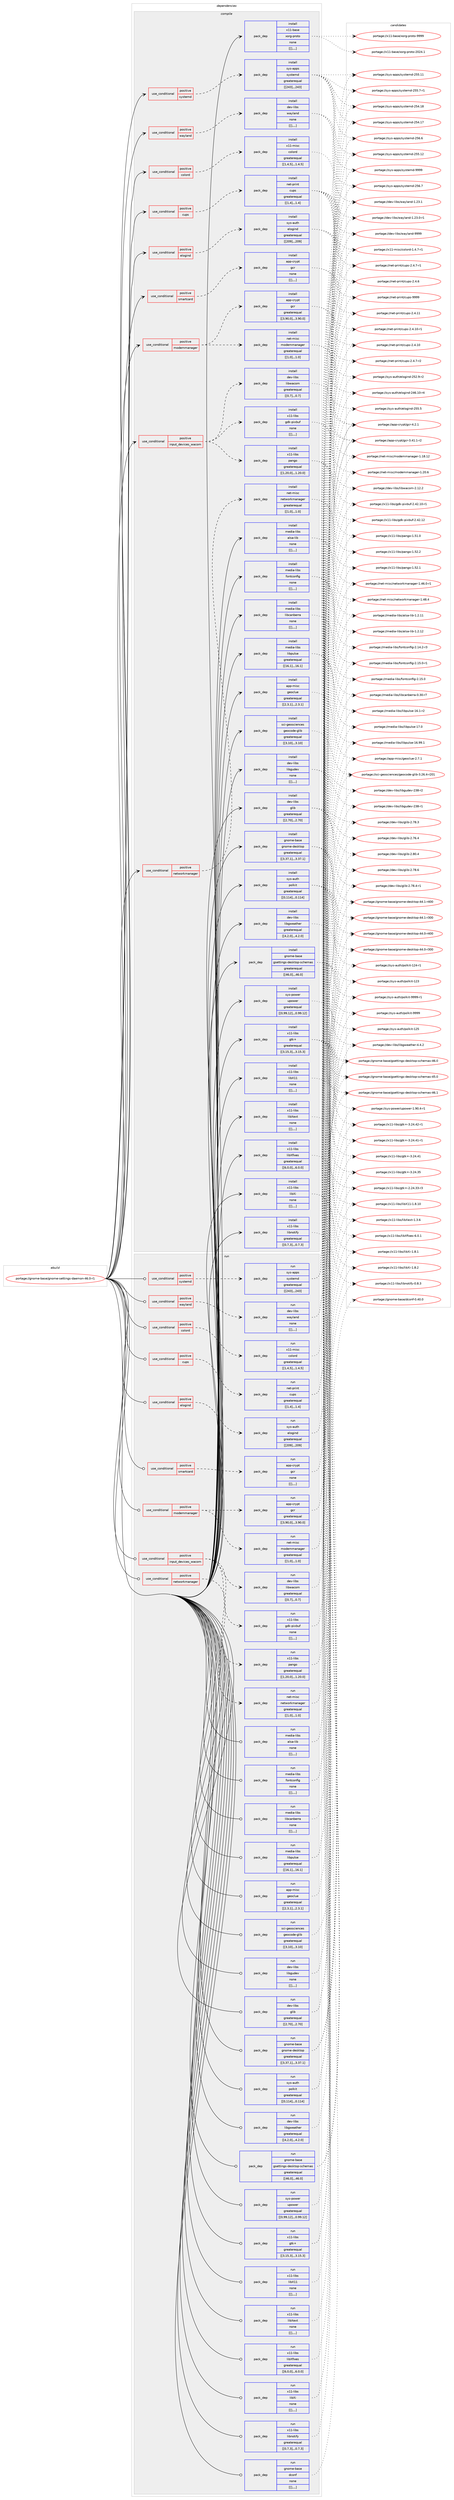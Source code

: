 digraph prolog {

# *************
# Graph options
# *************

newrank=true;
concentrate=true;
compound=true;
graph [rankdir=LR,fontname=Helvetica,fontsize=10,ranksep=1.5];#, ranksep=2.5, nodesep=0.2];
edge  [arrowhead=vee];
node  [fontname=Helvetica,fontsize=10];

# **********
# The ebuild
# **********

subgraph cluster_leftcol {
color=gray;
label=<<i>ebuild</i>>;
id [label="portage://gnome-base/gnome-settings-daemon-46.0-r1", color=red, width=4, href="../gnome-base/gnome-settings-daemon-46.0-r1.svg"];
}

# ****************
# The dependencies
# ****************

subgraph cluster_midcol {
color=gray;
label=<<i>dependencies</i>>;
subgraph cluster_compile {
fillcolor="#eeeeee";
style=filled;
label=<<i>compile</i>>;
subgraph cond69875 {
dependency248507 [label=<<TABLE BORDER="0" CELLBORDER="1" CELLSPACING="0" CELLPADDING="4"><TR><TD ROWSPAN="3" CELLPADDING="10">use_conditional</TD></TR><TR><TD>positive</TD></TR><TR><TD>colord</TD></TR></TABLE>>, shape=none, color=red];
subgraph pack177058 {
dependency248557 [label=<<TABLE BORDER="0" CELLBORDER="1" CELLSPACING="0" CELLPADDING="4" WIDTH="220"><TR><TD ROWSPAN="6" CELLPADDING="30">pack_dep</TD></TR><TR><TD WIDTH="110">install</TD></TR><TR><TD>x11-misc</TD></TR><TR><TD>colord</TD></TR><TR><TD>greaterequal</TD></TR><TR><TD>[[1,4,5],,,1.4.5]</TD></TR></TABLE>>, shape=none, color=blue];
}
dependency248507:e -> dependency248557:w [weight=20,style="dashed",arrowhead="vee"];
}
id:e -> dependency248507:w [weight=20,style="solid",arrowhead="vee"];
subgraph cond69890 {
dependency248679 [label=<<TABLE BORDER="0" CELLBORDER="1" CELLSPACING="0" CELLPADDING="4"><TR><TD ROWSPAN="3" CELLPADDING="10">use_conditional</TD></TR><TR><TD>positive</TD></TR><TR><TD>cups</TD></TR></TABLE>>, shape=none, color=red];
subgraph pack177177 {
dependency248701 [label=<<TABLE BORDER="0" CELLBORDER="1" CELLSPACING="0" CELLPADDING="4" WIDTH="220"><TR><TD ROWSPAN="6" CELLPADDING="30">pack_dep</TD></TR><TR><TD WIDTH="110">install</TD></TR><TR><TD>net-print</TD></TR><TR><TD>cups</TD></TR><TR><TD>greaterequal</TD></TR><TR><TD>[[1,4],,,1.4]</TD></TR></TABLE>>, shape=none, color=blue];
}
dependency248679:e -> dependency248701:w [weight=20,style="dashed",arrowhead="vee"];
}
id:e -> dependency248679:w [weight=20,style="solid",arrowhead="vee"];
subgraph cond69915 {
dependency248721 [label=<<TABLE BORDER="0" CELLBORDER="1" CELLSPACING="0" CELLPADDING="4"><TR><TD ROWSPAN="3" CELLPADDING="10">use_conditional</TD></TR><TR><TD>positive</TD></TR><TR><TD>elogind</TD></TR></TABLE>>, shape=none, color=red];
subgraph pack177236 {
dependency248767 [label=<<TABLE BORDER="0" CELLBORDER="1" CELLSPACING="0" CELLPADDING="4" WIDTH="220"><TR><TD ROWSPAN="6" CELLPADDING="30">pack_dep</TD></TR><TR><TD WIDTH="110">install</TD></TR><TR><TD>sys-auth</TD></TR><TR><TD>elogind</TD></TR><TR><TD>greaterequal</TD></TR><TR><TD>[[209],,,209]</TD></TR></TABLE>>, shape=none, color=blue];
}
dependency248721:e -> dependency248767:w [weight=20,style="dashed",arrowhead="vee"];
}
id:e -> dependency248721:w [weight=20,style="solid",arrowhead="vee"];
subgraph cond69926 {
dependency248825 [label=<<TABLE BORDER="0" CELLBORDER="1" CELLSPACING="0" CELLPADDING="4"><TR><TD ROWSPAN="3" CELLPADDING="10">use_conditional</TD></TR><TR><TD>positive</TD></TR><TR><TD>input_devices_wacom</TD></TR></TABLE>>, shape=none, color=red];
subgraph pack177520 {
dependency249158 [label=<<TABLE BORDER="0" CELLBORDER="1" CELLSPACING="0" CELLPADDING="4" WIDTH="220"><TR><TD ROWSPAN="6" CELLPADDING="30">pack_dep</TD></TR><TR><TD WIDTH="110">install</TD></TR><TR><TD>dev-libs</TD></TR><TR><TD>libwacom</TD></TR><TR><TD>greaterequal</TD></TR><TR><TD>[[0,7],,,0.7]</TD></TR></TABLE>>, shape=none, color=blue];
}
dependency248825:e -> dependency249158:w [weight=20,style="dashed",arrowhead="vee"];
subgraph pack177599 {
dependency249235 [label=<<TABLE BORDER="0" CELLBORDER="1" CELLSPACING="0" CELLPADDING="4" WIDTH="220"><TR><TD ROWSPAN="6" CELLPADDING="30">pack_dep</TD></TR><TR><TD WIDTH="110">install</TD></TR><TR><TD>x11-libs</TD></TR><TR><TD>pango</TD></TR><TR><TD>greaterequal</TD></TR><TR><TD>[[1,20,0],,,1.20.0]</TD></TR></TABLE>>, shape=none, color=blue];
}
dependency248825:e -> dependency249235:w [weight=20,style="dashed",arrowhead="vee"];
subgraph pack177632 {
dependency249260 [label=<<TABLE BORDER="0" CELLBORDER="1" CELLSPACING="0" CELLPADDING="4" WIDTH="220"><TR><TD ROWSPAN="6" CELLPADDING="30">pack_dep</TD></TR><TR><TD WIDTH="110">install</TD></TR><TR><TD>x11-libs</TD></TR><TR><TD>gdk-pixbuf</TD></TR><TR><TD>none</TD></TR><TR><TD>[[],,,,]</TD></TR></TABLE>>, shape=none, color=blue];
}
dependency248825:e -> dependency249260:w [weight=20,style="dashed",arrowhead="vee"];
}
id:e -> dependency248825:w [weight=20,style="solid",arrowhead="vee"];
subgraph cond70004 {
dependency249305 [label=<<TABLE BORDER="0" CELLBORDER="1" CELLSPACING="0" CELLPADDING="4"><TR><TD ROWSPAN="3" CELLPADDING="10">use_conditional</TD></TR><TR><TD>positive</TD></TR><TR><TD>modemmanager</TD></TR></TABLE>>, shape=none, color=red];
subgraph pack177686 {
dependency249306 [label=<<TABLE BORDER="0" CELLBORDER="1" CELLSPACING="0" CELLPADDING="4" WIDTH="220"><TR><TD ROWSPAN="6" CELLPADDING="30">pack_dep</TD></TR><TR><TD WIDTH="110">install</TD></TR><TR><TD>app-crypt</TD></TR><TR><TD>gcr</TD></TR><TR><TD>greaterequal</TD></TR><TR><TD>[[3,90,0],,,3.90.0]</TD></TR></TABLE>>, shape=none, color=blue];
}
dependency249305:e -> dependency249306:w [weight=20,style="dashed",arrowhead="vee"];
subgraph pack177707 {
dependency249334 [label=<<TABLE BORDER="0" CELLBORDER="1" CELLSPACING="0" CELLPADDING="4" WIDTH="220"><TR><TD ROWSPAN="6" CELLPADDING="30">pack_dep</TD></TR><TR><TD WIDTH="110">install</TD></TR><TR><TD>net-misc</TD></TR><TR><TD>modemmanager</TD></TR><TR><TD>greaterequal</TD></TR><TR><TD>[[1,0],,,1.0]</TD></TR></TABLE>>, shape=none, color=blue];
}
dependency249305:e -> dependency249334:w [weight=20,style="dashed",arrowhead="vee"];
}
id:e -> dependency249305:w [weight=20,style="solid",arrowhead="vee"];
subgraph cond70018 {
dependency249361 [label=<<TABLE BORDER="0" CELLBORDER="1" CELLSPACING="0" CELLPADDING="4"><TR><TD ROWSPAN="3" CELLPADDING="10">use_conditional</TD></TR><TR><TD>positive</TD></TR><TR><TD>networkmanager</TD></TR></TABLE>>, shape=none, color=red];
subgraph pack177749 {
dependency249379 [label=<<TABLE BORDER="0" CELLBORDER="1" CELLSPACING="0" CELLPADDING="4" WIDTH="220"><TR><TD ROWSPAN="6" CELLPADDING="30">pack_dep</TD></TR><TR><TD WIDTH="110">install</TD></TR><TR><TD>net-misc</TD></TR><TR><TD>networkmanager</TD></TR><TR><TD>greaterequal</TD></TR><TR><TD>[[1,0],,,1.0]</TD></TR></TABLE>>, shape=none, color=blue];
}
dependency249361:e -> dependency249379:w [weight=20,style="dashed",arrowhead="vee"];
}
id:e -> dependency249361:w [weight=20,style="solid",arrowhead="vee"];
subgraph cond70033 {
dependency249428 [label=<<TABLE BORDER="0" CELLBORDER="1" CELLSPACING="0" CELLPADDING="4"><TR><TD ROWSPAN="3" CELLPADDING="10">use_conditional</TD></TR><TR><TD>positive</TD></TR><TR><TD>smartcard</TD></TR></TABLE>>, shape=none, color=red];
subgraph pack177842 {
dependency249501 [label=<<TABLE BORDER="0" CELLBORDER="1" CELLSPACING="0" CELLPADDING="4" WIDTH="220"><TR><TD ROWSPAN="6" CELLPADDING="30">pack_dep</TD></TR><TR><TD WIDTH="110">install</TD></TR><TR><TD>app-crypt</TD></TR><TR><TD>gcr</TD></TR><TR><TD>none</TD></TR><TR><TD>[[],,,,]</TD></TR></TABLE>>, shape=none, color=blue];
}
dependency249428:e -> dependency249501:w [weight=20,style="dashed",arrowhead="vee"];
}
id:e -> dependency249428:w [weight=20,style="solid",arrowhead="vee"];
subgraph cond70063 {
dependency249628 [label=<<TABLE BORDER="0" CELLBORDER="1" CELLSPACING="0" CELLPADDING="4"><TR><TD ROWSPAN="3" CELLPADDING="10">use_conditional</TD></TR><TR><TD>positive</TD></TR><TR><TD>systemd</TD></TR></TABLE>>, shape=none, color=red];
subgraph pack177966 {
dependency249646 [label=<<TABLE BORDER="0" CELLBORDER="1" CELLSPACING="0" CELLPADDING="4" WIDTH="220"><TR><TD ROWSPAN="6" CELLPADDING="30">pack_dep</TD></TR><TR><TD WIDTH="110">install</TD></TR><TR><TD>sys-apps</TD></TR><TR><TD>systemd</TD></TR><TR><TD>greaterequal</TD></TR><TR><TD>[[243],,,243]</TD></TR></TABLE>>, shape=none, color=blue];
}
dependency249628:e -> dependency249646:w [weight=20,style="dashed",arrowhead="vee"];
}
id:e -> dependency249628:w [weight=20,style="solid",arrowhead="vee"];
subgraph cond70069 {
dependency249655 [label=<<TABLE BORDER="0" CELLBORDER="1" CELLSPACING="0" CELLPADDING="4"><TR><TD ROWSPAN="3" CELLPADDING="10">use_conditional</TD></TR><TR><TD>positive</TD></TR><TR><TD>wayland</TD></TR></TABLE>>, shape=none, color=red];
subgraph pack177981 {
dependency249659 [label=<<TABLE BORDER="0" CELLBORDER="1" CELLSPACING="0" CELLPADDING="4" WIDTH="220"><TR><TD ROWSPAN="6" CELLPADDING="30">pack_dep</TD></TR><TR><TD WIDTH="110">install</TD></TR><TR><TD>dev-libs</TD></TR><TR><TD>wayland</TD></TR><TR><TD>none</TD></TR><TR><TD>[[],,,,]</TD></TR></TABLE>>, shape=none, color=blue];
}
dependency249655:e -> dependency249659:w [weight=20,style="dashed",arrowhead="vee"];
}
id:e -> dependency249655:w [weight=20,style="solid",arrowhead="vee"];
subgraph pack177998 {
dependency249680 [label=<<TABLE BORDER="0" CELLBORDER="1" CELLSPACING="0" CELLPADDING="4" WIDTH="220"><TR><TD ROWSPAN="6" CELLPADDING="30">pack_dep</TD></TR><TR><TD WIDTH="110">install</TD></TR><TR><TD>app-misc</TD></TR><TR><TD>geoclue</TD></TR><TR><TD>greaterequal</TD></TR><TR><TD>[[2,3,1],,,2.3.1]</TD></TR></TABLE>>, shape=none, color=blue];
}
id:e -> dependency249680:w [weight=20,style="solid",arrowhead="vee"];
subgraph pack178003 {
dependency249687 [label=<<TABLE BORDER="0" CELLBORDER="1" CELLSPACING="0" CELLPADDING="4" WIDTH="220"><TR><TD ROWSPAN="6" CELLPADDING="30">pack_dep</TD></TR><TR><TD WIDTH="110">install</TD></TR><TR><TD>dev-libs</TD></TR><TR><TD>glib</TD></TR><TR><TD>greaterequal</TD></TR><TR><TD>[[2,70],,,2.70]</TD></TR></TABLE>>, shape=none, color=blue];
}
id:e -> dependency249687:w [weight=20,style="solid",arrowhead="vee"];
subgraph pack178050 {
dependency249746 [label=<<TABLE BORDER="0" CELLBORDER="1" CELLSPACING="0" CELLPADDING="4" WIDTH="220"><TR><TD ROWSPAN="6" CELLPADDING="30">pack_dep</TD></TR><TR><TD WIDTH="110">install</TD></TR><TR><TD>dev-libs</TD></TR><TR><TD>libgudev</TD></TR><TR><TD>none</TD></TR><TR><TD>[[],,,,]</TD></TR></TABLE>>, shape=none, color=blue];
}
id:e -> dependency249746:w [weight=20,style="solid",arrowhead="vee"];
subgraph pack178064 {
dependency249774 [label=<<TABLE BORDER="0" CELLBORDER="1" CELLSPACING="0" CELLPADDING="4" WIDTH="220"><TR><TD ROWSPAN="6" CELLPADDING="30">pack_dep</TD></TR><TR><TD WIDTH="110">install</TD></TR><TR><TD>dev-libs</TD></TR><TR><TD>libgweather</TD></TR><TR><TD>greaterequal</TD></TR><TR><TD>[[4,2,0],,,4.2.0]</TD></TR></TABLE>>, shape=none, color=blue];
}
id:e -> dependency249774:w [weight=20,style="solid",arrowhead="vee"];
subgraph pack178096 {
dependency249817 [label=<<TABLE BORDER="0" CELLBORDER="1" CELLSPACING="0" CELLPADDING="4" WIDTH="220"><TR><TD ROWSPAN="6" CELLPADDING="30">pack_dep</TD></TR><TR><TD WIDTH="110">install</TD></TR><TR><TD>gnome-base</TD></TR><TR><TD>gnome-desktop</TD></TR><TR><TD>greaterequal</TD></TR><TR><TD>[[3,37,1],,,3.37.1]</TD></TR></TABLE>>, shape=none, color=blue];
}
id:e -> dependency249817:w [weight=20,style="solid",arrowhead="vee"];
subgraph pack178194 {
dependency249902 [label=<<TABLE BORDER="0" CELLBORDER="1" CELLSPACING="0" CELLPADDING="4" WIDTH="220"><TR><TD ROWSPAN="6" CELLPADDING="30">pack_dep</TD></TR><TR><TD WIDTH="110">install</TD></TR><TR><TD>gnome-base</TD></TR><TR><TD>gsettings-desktop-schemas</TD></TR><TR><TD>greaterequal</TD></TR><TR><TD>[[46,0],,,46.0]</TD></TR></TABLE>>, shape=none, color=blue];
}
id:e -> dependency249902:w [weight=20,style="solid",arrowhead="vee"];
subgraph pack178212 {
dependency249926 [label=<<TABLE BORDER="0" CELLBORDER="1" CELLSPACING="0" CELLPADDING="4" WIDTH="220"><TR><TD ROWSPAN="6" CELLPADDING="30">pack_dep</TD></TR><TR><TD WIDTH="110">install</TD></TR><TR><TD>media-libs</TD></TR><TR><TD>alsa-lib</TD></TR><TR><TD>none</TD></TR><TR><TD>[[],,,,]</TD></TR></TABLE>>, shape=none, color=blue];
}
id:e -> dependency249926:w [weight=20,style="solid",arrowhead="vee"];
subgraph pack178213 {
dependency249945 [label=<<TABLE BORDER="0" CELLBORDER="1" CELLSPACING="0" CELLPADDING="4" WIDTH="220"><TR><TD ROWSPAN="6" CELLPADDING="30">pack_dep</TD></TR><TR><TD WIDTH="110">install</TD></TR><TR><TD>media-libs</TD></TR><TR><TD>fontconfig</TD></TR><TR><TD>none</TD></TR><TR><TD>[[],,,,]</TD></TR></TABLE>>, shape=none, color=blue];
}
id:e -> dependency249945:w [weight=20,style="solid",arrowhead="vee"];
subgraph pack178231 {
dependency249949 [label=<<TABLE BORDER="0" CELLBORDER="1" CELLSPACING="0" CELLPADDING="4" WIDTH="220"><TR><TD ROWSPAN="6" CELLPADDING="30">pack_dep</TD></TR><TR><TD WIDTH="110">install</TD></TR><TR><TD>media-libs</TD></TR><TR><TD>libcanberra</TD></TR><TR><TD>none</TD></TR><TR><TD>[[],,,,]</TD></TR></TABLE>>, shape=none, color=blue];
}
id:e -> dependency249949:w [weight=20,style="solid",arrowhead="vee"];
subgraph pack178263 {
dependency250017 [label=<<TABLE BORDER="0" CELLBORDER="1" CELLSPACING="0" CELLPADDING="4" WIDTH="220"><TR><TD ROWSPAN="6" CELLPADDING="30">pack_dep</TD></TR><TR><TD WIDTH="110">install</TD></TR><TR><TD>media-libs</TD></TR><TR><TD>libpulse</TD></TR><TR><TD>greaterequal</TD></TR><TR><TD>[[16,1],,,16.1]</TD></TR></TABLE>>, shape=none, color=blue];
}
id:e -> dependency250017:w [weight=20,style="solid",arrowhead="vee"];
subgraph pack178292 {
dependency250021 [label=<<TABLE BORDER="0" CELLBORDER="1" CELLSPACING="0" CELLPADDING="4" WIDTH="220"><TR><TD ROWSPAN="6" CELLPADDING="30">pack_dep</TD></TR><TR><TD WIDTH="110">install</TD></TR><TR><TD>sci-geosciences</TD></TR><TR><TD>geocode-glib</TD></TR><TR><TD>greaterequal</TD></TR><TR><TD>[[3,10],,,3.10]</TD></TR></TABLE>>, shape=none, color=blue];
}
id:e -> dependency250021:w [weight=20,style="solid",arrowhead="vee"];
subgraph pack178309 {
dependency250036 [label=<<TABLE BORDER="0" CELLBORDER="1" CELLSPACING="0" CELLPADDING="4" WIDTH="220"><TR><TD ROWSPAN="6" CELLPADDING="30">pack_dep</TD></TR><TR><TD WIDTH="110">install</TD></TR><TR><TD>sys-auth</TD></TR><TR><TD>polkit</TD></TR><TR><TD>greaterequal</TD></TR><TR><TD>[[0,114],,,0.114]</TD></TR></TABLE>>, shape=none, color=blue];
}
id:e -> dependency250036:w [weight=20,style="solid",arrowhead="vee"];
subgraph pack178312 {
dependency250056 [label=<<TABLE BORDER="0" CELLBORDER="1" CELLSPACING="0" CELLPADDING="4" WIDTH="220"><TR><TD ROWSPAN="6" CELLPADDING="30">pack_dep</TD></TR><TR><TD WIDTH="110">install</TD></TR><TR><TD>sys-power</TD></TR><TR><TD>upower</TD></TR><TR><TD>greaterequal</TD></TR><TR><TD>[[0,99,12],,,0.99.12]</TD></TR></TABLE>>, shape=none, color=blue];
}
id:e -> dependency250056:w [weight=20,style="solid",arrowhead="vee"];
subgraph pack178325 {
dependency250061 [label=<<TABLE BORDER="0" CELLBORDER="1" CELLSPACING="0" CELLPADDING="4" WIDTH="220"><TR><TD ROWSPAN="6" CELLPADDING="30">pack_dep</TD></TR><TR><TD WIDTH="110">install</TD></TR><TR><TD>x11-base</TD></TR><TR><TD>xorg-proto</TD></TR><TR><TD>none</TD></TR><TR><TD>[[],,,,]</TD></TR></TABLE>>, shape=none, color=blue];
}
id:e -> dependency250061:w [weight=20,style="solid",arrowhead="vee"];
subgraph pack178327 {
dependency250097 [label=<<TABLE BORDER="0" CELLBORDER="1" CELLSPACING="0" CELLPADDING="4" WIDTH="220"><TR><TD ROWSPAN="6" CELLPADDING="30">pack_dep</TD></TR><TR><TD WIDTH="110">install</TD></TR><TR><TD>x11-libs</TD></TR><TR><TD>gtk+</TD></TR><TR><TD>greaterequal</TD></TR><TR><TD>[[3,15,3],,,3.15.3]</TD></TR></TABLE>>, shape=none, color=blue];
}
id:e -> dependency250097:w [weight=20,style="solid",arrowhead="vee"];
subgraph pack178407 {
dependency250173 [label=<<TABLE BORDER="0" CELLBORDER="1" CELLSPACING="0" CELLPADDING="4" WIDTH="220"><TR><TD ROWSPAN="6" CELLPADDING="30">pack_dep</TD></TR><TR><TD WIDTH="110">install</TD></TR><TR><TD>x11-libs</TD></TR><TR><TD>libX11</TD></TR><TR><TD>none</TD></TR><TR><TD>[[],,,,]</TD></TR></TABLE>>, shape=none, color=blue];
}
id:e -> dependency250173:w [weight=20,style="solid",arrowhead="vee"];
subgraph pack178426 {
dependency250193 [label=<<TABLE BORDER="0" CELLBORDER="1" CELLSPACING="0" CELLPADDING="4" WIDTH="220"><TR><TD ROWSPAN="6" CELLPADDING="30">pack_dep</TD></TR><TR><TD WIDTH="110">install</TD></TR><TR><TD>x11-libs</TD></TR><TR><TD>libXext</TD></TR><TR><TD>none</TD></TR><TR><TD>[[],,,,]</TD></TR></TABLE>>, shape=none, color=blue];
}
id:e -> dependency250193:w [weight=20,style="solid",arrowhead="vee"];
subgraph pack178488 {
dependency250273 [label=<<TABLE BORDER="0" CELLBORDER="1" CELLSPACING="0" CELLPADDING="4" WIDTH="220"><TR><TD ROWSPAN="6" CELLPADDING="30">pack_dep</TD></TR><TR><TD WIDTH="110">install</TD></TR><TR><TD>x11-libs</TD></TR><TR><TD>libXfixes</TD></TR><TR><TD>greaterequal</TD></TR><TR><TD>[[6,0,0],,,6.0.0]</TD></TR></TABLE>>, shape=none, color=blue];
}
id:e -> dependency250273:w [weight=20,style="solid",arrowhead="vee"];
subgraph pack178518 {
dependency250283 [label=<<TABLE BORDER="0" CELLBORDER="1" CELLSPACING="0" CELLPADDING="4" WIDTH="220"><TR><TD ROWSPAN="6" CELLPADDING="30">pack_dep</TD></TR><TR><TD WIDTH="110">install</TD></TR><TR><TD>x11-libs</TD></TR><TR><TD>libXi</TD></TR><TR><TD>none</TD></TR><TR><TD>[[],,,,]</TD></TR></TABLE>>, shape=none, color=blue];
}
id:e -> dependency250283:w [weight=20,style="solid",arrowhead="vee"];
subgraph pack178542 {
dependency250313 [label=<<TABLE BORDER="0" CELLBORDER="1" CELLSPACING="0" CELLPADDING="4" WIDTH="220"><TR><TD ROWSPAN="6" CELLPADDING="30">pack_dep</TD></TR><TR><TD WIDTH="110">install</TD></TR><TR><TD>x11-libs</TD></TR><TR><TD>libnotify</TD></TR><TR><TD>greaterequal</TD></TR><TR><TD>[[0,7,3],,,0.7.3]</TD></TR></TABLE>>, shape=none, color=blue];
}
id:e -> dependency250313:w [weight=20,style="solid",arrowhead="vee"];
}
subgraph cluster_compileandrun {
fillcolor="#eeeeee";
style=filled;
label=<<i>compile and run</i>>;
}
subgraph cluster_run {
fillcolor="#eeeeee";
style=filled;
label=<<i>run</i>>;
subgraph cond70162 {
dependency250318 [label=<<TABLE BORDER="0" CELLBORDER="1" CELLSPACING="0" CELLPADDING="4"><TR><TD ROWSPAN="3" CELLPADDING="10">use_conditional</TD></TR><TR><TD>positive</TD></TR><TR><TD>colord</TD></TR></TABLE>>, shape=none, color=red];
subgraph pack178550 {
dependency250320 [label=<<TABLE BORDER="0" CELLBORDER="1" CELLSPACING="0" CELLPADDING="4" WIDTH="220"><TR><TD ROWSPAN="6" CELLPADDING="30">pack_dep</TD></TR><TR><TD WIDTH="110">run</TD></TR><TR><TD>x11-misc</TD></TR><TR><TD>colord</TD></TR><TR><TD>greaterequal</TD></TR><TR><TD>[[1,4,5],,,1.4.5]</TD></TR></TABLE>>, shape=none, color=blue];
}
dependency250318:e -> dependency250320:w [weight=20,style="dashed",arrowhead="vee"];
}
id:e -> dependency250318:w [weight=20,style="solid",arrowhead="odot"];
subgraph cond70169 {
dependency250421 [label=<<TABLE BORDER="0" CELLBORDER="1" CELLSPACING="0" CELLPADDING="4"><TR><TD ROWSPAN="3" CELLPADDING="10">use_conditional</TD></TR><TR><TD>positive</TD></TR><TR><TD>cups</TD></TR></TABLE>>, shape=none, color=red];
subgraph pack178632 {
dependency250446 [label=<<TABLE BORDER="0" CELLBORDER="1" CELLSPACING="0" CELLPADDING="4" WIDTH="220"><TR><TD ROWSPAN="6" CELLPADDING="30">pack_dep</TD></TR><TR><TD WIDTH="110">run</TD></TR><TR><TD>net-print</TD></TR><TR><TD>cups</TD></TR><TR><TD>greaterequal</TD></TR><TR><TD>[[1,4],,,1.4]</TD></TR></TABLE>>, shape=none, color=blue];
}
dependency250421:e -> dependency250446:w [weight=20,style="dashed",arrowhead="vee"];
}
id:e -> dependency250421:w [weight=20,style="solid",arrowhead="odot"];
subgraph cond70189 {
dependency250474 [label=<<TABLE BORDER="0" CELLBORDER="1" CELLSPACING="0" CELLPADDING="4"><TR><TD ROWSPAN="3" CELLPADDING="10">use_conditional</TD></TR><TR><TD>positive</TD></TR><TR><TD>elogind</TD></TR></TABLE>>, shape=none, color=red];
subgraph pack178761 {
dependency250594 [label=<<TABLE BORDER="0" CELLBORDER="1" CELLSPACING="0" CELLPADDING="4" WIDTH="220"><TR><TD ROWSPAN="6" CELLPADDING="30">pack_dep</TD></TR><TR><TD WIDTH="110">run</TD></TR><TR><TD>sys-auth</TD></TR><TR><TD>elogind</TD></TR><TR><TD>greaterequal</TD></TR><TR><TD>[[209],,,209]</TD></TR></TABLE>>, shape=none, color=blue];
}
dependency250474:e -> dependency250594:w [weight=20,style="dashed",arrowhead="vee"];
}
id:e -> dependency250474:w [weight=20,style="solid",arrowhead="odot"];
subgraph cond70222 {
dependency250616 [label=<<TABLE BORDER="0" CELLBORDER="1" CELLSPACING="0" CELLPADDING="4"><TR><TD ROWSPAN="3" CELLPADDING="10">use_conditional</TD></TR><TR><TD>positive</TD></TR><TR><TD>input_devices_wacom</TD></TR></TABLE>>, shape=none, color=red];
subgraph pack178793 {
dependency250642 [label=<<TABLE BORDER="0" CELLBORDER="1" CELLSPACING="0" CELLPADDING="4" WIDTH="220"><TR><TD ROWSPAN="6" CELLPADDING="30">pack_dep</TD></TR><TR><TD WIDTH="110">run</TD></TR><TR><TD>dev-libs</TD></TR><TR><TD>libwacom</TD></TR><TR><TD>greaterequal</TD></TR><TR><TD>[[0,7],,,0.7]</TD></TR></TABLE>>, shape=none, color=blue];
}
dependency250616:e -> dependency250642:w [weight=20,style="dashed",arrowhead="vee"];
subgraph pack178813 {
dependency250721 [label=<<TABLE BORDER="0" CELLBORDER="1" CELLSPACING="0" CELLPADDING="4" WIDTH="220"><TR><TD ROWSPAN="6" CELLPADDING="30">pack_dep</TD></TR><TR><TD WIDTH="110">run</TD></TR><TR><TD>x11-libs</TD></TR><TR><TD>pango</TD></TR><TR><TD>greaterequal</TD></TR><TR><TD>[[1,20,0],,,1.20.0]</TD></TR></TABLE>>, shape=none, color=blue];
}
dependency250616:e -> dependency250721:w [weight=20,style="dashed",arrowhead="vee"];
subgraph pack178864 {
dependency250725 [label=<<TABLE BORDER="0" CELLBORDER="1" CELLSPACING="0" CELLPADDING="4" WIDTH="220"><TR><TD ROWSPAN="6" CELLPADDING="30">pack_dep</TD></TR><TR><TD WIDTH="110">run</TD></TR><TR><TD>x11-libs</TD></TR><TR><TD>gdk-pixbuf</TD></TR><TR><TD>none</TD></TR><TR><TD>[[],,,,]</TD></TR></TABLE>>, shape=none, color=blue];
}
dependency250616:e -> dependency250725:w [weight=20,style="dashed",arrowhead="vee"];
}
id:e -> dependency250616:w [weight=20,style="solid",arrowhead="odot"];
subgraph cond70259 {
dependency250776 [label=<<TABLE BORDER="0" CELLBORDER="1" CELLSPACING="0" CELLPADDING="4"><TR><TD ROWSPAN="3" CELLPADDING="10">use_conditional</TD></TR><TR><TD>positive</TD></TR><TR><TD>modemmanager</TD></TR></TABLE>>, shape=none, color=red];
subgraph pack178908 {
dependency250801 [label=<<TABLE BORDER="0" CELLBORDER="1" CELLSPACING="0" CELLPADDING="4" WIDTH="220"><TR><TD ROWSPAN="6" CELLPADDING="30">pack_dep</TD></TR><TR><TD WIDTH="110">run</TD></TR><TR><TD>app-crypt</TD></TR><TR><TD>gcr</TD></TR><TR><TD>greaterequal</TD></TR><TR><TD>[[3,90,0],,,3.90.0]</TD></TR></TABLE>>, shape=none, color=blue];
}
dependency250776:e -> dependency250801:w [weight=20,style="dashed",arrowhead="vee"];
subgraph pack178959 {
dependency250844 [label=<<TABLE BORDER="0" CELLBORDER="1" CELLSPACING="0" CELLPADDING="4" WIDTH="220"><TR><TD ROWSPAN="6" CELLPADDING="30">pack_dep</TD></TR><TR><TD WIDTH="110">run</TD></TR><TR><TD>net-misc</TD></TR><TR><TD>modemmanager</TD></TR><TR><TD>greaterequal</TD></TR><TR><TD>[[1,0],,,1.0]</TD></TR></TABLE>>, shape=none, color=blue];
}
dependency250776:e -> dependency250844:w [weight=20,style="dashed",arrowhead="vee"];
}
id:e -> dependency250776:w [weight=20,style="solid",arrowhead="odot"];
subgraph cond70281 {
dependency250898 [label=<<TABLE BORDER="0" CELLBORDER="1" CELLSPACING="0" CELLPADDING="4"><TR><TD ROWSPAN="3" CELLPADDING="10">use_conditional</TD></TR><TR><TD>positive</TD></TR><TR><TD>networkmanager</TD></TR></TABLE>>, shape=none, color=red];
subgraph pack179011 {
dependency250940 [label=<<TABLE BORDER="0" CELLBORDER="1" CELLSPACING="0" CELLPADDING="4" WIDTH="220"><TR><TD ROWSPAN="6" CELLPADDING="30">pack_dep</TD></TR><TR><TD WIDTH="110">run</TD></TR><TR><TD>net-misc</TD></TR><TR><TD>networkmanager</TD></TR><TR><TD>greaterequal</TD></TR><TR><TD>[[1,0],,,1.0]</TD></TR></TABLE>>, shape=none, color=blue];
}
dependency250898:e -> dependency250940:w [weight=20,style="dashed",arrowhead="vee"];
}
id:e -> dependency250898:w [weight=20,style="solid",arrowhead="odot"];
subgraph cond70302 {
dependency250965 [label=<<TABLE BORDER="0" CELLBORDER="1" CELLSPACING="0" CELLPADDING="4"><TR><TD ROWSPAN="3" CELLPADDING="10">use_conditional</TD></TR><TR><TD>positive</TD></TR><TR><TD>smartcard</TD></TR></TABLE>>, shape=none, color=red];
subgraph pack179052 {
dependency250991 [label=<<TABLE BORDER="0" CELLBORDER="1" CELLSPACING="0" CELLPADDING="4" WIDTH="220"><TR><TD ROWSPAN="6" CELLPADDING="30">pack_dep</TD></TR><TR><TD WIDTH="110">run</TD></TR><TR><TD>app-crypt</TD></TR><TR><TD>gcr</TD></TR><TR><TD>none</TD></TR><TR><TD>[[],,,,]</TD></TR></TABLE>>, shape=none, color=blue];
}
dependency250965:e -> dependency250991:w [weight=20,style="dashed",arrowhead="vee"];
}
id:e -> dependency250965:w [weight=20,style="solid",arrowhead="odot"];
subgraph cond70321 {
dependency251066 [label=<<TABLE BORDER="0" CELLBORDER="1" CELLSPACING="0" CELLPADDING="4"><TR><TD ROWSPAN="3" CELLPADDING="10">use_conditional</TD></TR><TR><TD>positive</TD></TR><TR><TD>systemd</TD></TR></TABLE>>, shape=none, color=red];
subgraph pack179139 {
dependency251103 [label=<<TABLE BORDER="0" CELLBORDER="1" CELLSPACING="0" CELLPADDING="4" WIDTH="220"><TR><TD ROWSPAN="6" CELLPADDING="30">pack_dep</TD></TR><TR><TD WIDTH="110">run</TD></TR><TR><TD>sys-apps</TD></TR><TR><TD>systemd</TD></TR><TR><TD>greaterequal</TD></TR><TR><TD>[[243],,,243]</TD></TR></TABLE>>, shape=none, color=blue];
}
dependency251066:e -> dependency251103:w [weight=20,style="dashed",arrowhead="vee"];
}
id:e -> dependency251066:w [weight=20,style="solid",arrowhead="odot"];
subgraph cond70340 {
dependency251110 [label=<<TABLE BORDER="0" CELLBORDER="1" CELLSPACING="0" CELLPADDING="4"><TR><TD ROWSPAN="3" CELLPADDING="10">use_conditional</TD></TR><TR><TD>positive</TD></TR><TR><TD>wayland</TD></TR></TABLE>>, shape=none, color=red];
subgraph pack179155 {
dependency251128 [label=<<TABLE BORDER="0" CELLBORDER="1" CELLSPACING="0" CELLPADDING="4" WIDTH="220"><TR><TD ROWSPAN="6" CELLPADDING="30">pack_dep</TD></TR><TR><TD WIDTH="110">run</TD></TR><TR><TD>dev-libs</TD></TR><TR><TD>wayland</TD></TR><TR><TD>none</TD></TR><TR><TD>[[],,,,]</TD></TR></TABLE>>, shape=none, color=blue];
}
dependency251110:e -> dependency251128:w [weight=20,style="dashed",arrowhead="vee"];
}
id:e -> dependency251110:w [weight=20,style="solid",arrowhead="odot"];
subgraph pack179212 {
dependency251218 [label=<<TABLE BORDER="0" CELLBORDER="1" CELLSPACING="0" CELLPADDING="4" WIDTH="220"><TR><TD ROWSPAN="6" CELLPADDING="30">pack_dep</TD></TR><TR><TD WIDTH="110">run</TD></TR><TR><TD>app-misc</TD></TR><TR><TD>geoclue</TD></TR><TR><TD>greaterequal</TD></TR><TR><TD>[[2,3,1],,,2.3.1]</TD></TR></TABLE>>, shape=none, color=blue];
}
id:e -> dependency251218:w [weight=20,style="solid",arrowhead="odot"];
subgraph pack179237 {
dependency251224 [label=<<TABLE BORDER="0" CELLBORDER="1" CELLSPACING="0" CELLPADDING="4" WIDTH="220"><TR><TD ROWSPAN="6" CELLPADDING="30">pack_dep</TD></TR><TR><TD WIDTH="110">run</TD></TR><TR><TD>dev-libs</TD></TR><TR><TD>glib</TD></TR><TR><TD>greaterequal</TD></TR><TR><TD>[[2,70],,,2.70]</TD></TR></TABLE>>, shape=none, color=blue];
}
id:e -> dependency251224:w [weight=20,style="solid",arrowhead="odot"];
subgraph pack179241 {
dependency251244 [label=<<TABLE BORDER="0" CELLBORDER="1" CELLSPACING="0" CELLPADDING="4" WIDTH="220"><TR><TD ROWSPAN="6" CELLPADDING="30">pack_dep</TD></TR><TR><TD WIDTH="110">run</TD></TR><TR><TD>dev-libs</TD></TR><TR><TD>libgudev</TD></TR><TR><TD>none</TD></TR><TR><TD>[[],,,,]</TD></TR></TABLE>>, shape=none, color=blue];
}
id:e -> dependency251244:w [weight=20,style="solid",arrowhead="odot"];
subgraph pack179292 {
dependency251308 [label=<<TABLE BORDER="0" CELLBORDER="1" CELLSPACING="0" CELLPADDING="4" WIDTH="220"><TR><TD ROWSPAN="6" CELLPADDING="30">pack_dep</TD></TR><TR><TD WIDTH="110">run</TD></TR><TR><TD>dev-libs</TD></TR><TR><TD>libgweather</TD></TR><TR><TD>greaterequal</TD></TR><TR><TD>[[4,2,0],,,4.2.0]</TD></TR></TABLE>>, shape=none, color=blue];
}
id:e -> dependency251308:w [weight=20,style="solid",arrowhead="odot"];
subgraph pack179340 {
dependency251348 [label=<<TABLE BORDER="0" CELLBORDER="1" CELLSPACING="0" CELLPADDING="4" WIDTH="220"><TR><TD ROWSPAN="6" CELLPADDING="30">pack_dep</TD></TR><TR><TD WIDTH="110">run</TD></TR><TR><TD>gnome-base</TD></TR><TR><TD>dconf</TD></TR><TR><TD>none</TD></TR><TR><TD>[[],,,,]</TD></TR></TABLE>>, shape=none, color=blue];
}
id:e -> dependency251348:w [weight=20,style="solid",arrowhead="odot"];
subgraph pack179394 {
dependency251435 [label=<<TABLE BORDER="0" CELLBORDER="1" CELLSPACING="0" CELLPADDING="4" WIDTH="220"><TR><TD ROWSPAN="6" CELLPADDING="30">pack_dep</TD></TR><TR><TD WIDTH="110">run</TD></TR><TR><TD>gnome-base</TD></TR><TR><TD>gnome-desktop</TD></TR><TR><TD>greaterequal</TD></TR><TR><TD>[[3,37,1],,,3.37.1]</TD></TR></TABLE>>, shape=none, color=blue];
}
id:e -> dependency251435:w [weight=20,style="solid",arrowhead="odot"];
subgraph pack179416 {
dependency251582 [label=<<TABLE BORDER="0" CELLBORDER="1" CELLSPACING="0" CELLPADDING="4" WIDTH="220"><TR><TD ROWSPAN="6" CELLPADDING="30">pack_dep</TD></TR><TR><TD WIDTH="110">run</TD></TR><TR><TD>gnome-base</TD></TR><TR><TD>gsettings-desktop-schemas</TD></TR><TR><TD>greaterequal</TD></TR><TR><TD>[[46,0],,,46.0]</TD></TR></TABLE>>, shape=none, color=blue];
}
id:e -> dependency251582:w [weight=20,style="solid",arrowhead="odot"];
subgraph pack179535 {
dependency251589 [label=<<TABLE BORDER="0" CELLBORDER="1" CELLSPACING="0" CELLPADDING="4" WIDTH="220"><TR><TD ROWSPAN="6" CELLPADDING="30">pack_dep</TD></TR><TR><TD WIDTH="110">run</TD></TR><TR><TD>media-libs</TD></TR><TR><TD>alsa-lib</TD></TR><TR><TD>none</TD></TR><TR><TD>[[],,,,]</TD></TR></TABLE>>, shape=none, color=blue];
}
id:e -> dependency251589:w [weight=20,style="solid",arrowhead="odot"];
subgraph pack179543 {
dependency251677 [label=<<TABLE BORDER="0" CELLBORDER="1" CELLSPACING="0" CELLPADDING="4" WIDTH="220"><TR><TD ROWSPAN="6" CELLPADDING="30">pack_dep</TD></TR><TR><TD WIDTH="110">run</TD></TR><TR><TD>media-libs</TD></TR><TR><TD>fontconfig</TD></TR><TR><TD>none</TD></TR><TR><TD>[[],,,,]</TD></TR></TABLE>>, shape=none, color=blue];
}
id:e -> dependency251677:w [weight=20,style="solid",arrowhead="odot"];
subgraph pack179657 {
dependency251719 [label=<<TABLE BORDER="0" CELLBORDER="1" CELLSPACING="0" CELLPADDING="4" WIDTH="220"><TR><TD ROWSPAN="6" CELLPADDING="30">pack_dep</TD></TR><TR><TD WIDTH="110">run</TD></TR><TR><TD>media-libs</TD></TR><TR><TD>libcanberra</TD></TR><TR><TD>none</TD></TR><TR><TD>[[],,,,]</TD></TR></TABLE>>, shape=none, color=blue];
}
id:e -> dependency251719:w [weight=20,style="solid",arrowhead="odot"];
subgraph pack179659 {
dependency251812 [label=<<TABLE BORDER="0" CELLBORDER="1" CELLSPACING="0" CELLPADDING="4" WIDTH="220"><TR><TD ROWSPAN="6" CELLPADDING="30">pack_dep</TD></TR><TR><TD WIDTH="110">run</TD></TR><TR><TD>media-libs</TD></TR><TR><TD>libpulse</TD></TR><TR><TD>greaterequal</TD></TR><TR><TD>[[16,1],,,16.1]</TD></TR></TABLE>>, shape=none, color=blue];
}
id:e -> dependency251812:w [weight=20,style="solid",arrowhead="odot"];
subgraph pack179735 {
dependency251835 [label=<<TABLE BORDER="0" CELLBORDER="1" CELLSPACING="0" CELLPADDING="4" WIDTH="220"><TR><TD ROWSPAN="6" CELLPADDING="30">pack_dep</TD></TR><TR><TD WIDTH="110">run</TD></TR><TR><TD>sci-geosciences</TD></TR><TR><TD>geocode-glib</TD></TR><TR><TD>greaterequal</TD></TR><TR><TD>[[3,10],,,3.10]</TD></TR></TABLE>>, shape=none, color=blue];
}
id:e -> dependency251835:w [weight=20,style="solid",arrowhead="odot"];
subgraph pack179770 {
dependency251875 [label=<<TABLE BORDER="0" CELLBORDER="1" CELLSPACING="0" CELLPADDING="4" WIDTH="220"><TR><TD ROWSPAN="6" CELLPADDING="30">pack_dep</TD></TR><TR><TD WIDTH="110">run</TD></TR><TR><TD>sys-auth</TD></TR><TR><TD>polkit</TD></TR><TR><TD>greaterequal</TD></TR><TR><TD>[[0,114],,,0.114]</TD></TR></TABLE>>, shape=none, color=blue];
}
id:e -> dependency251875:w [weight=20,style="solid",arrowhead="odot"];
subgraph pack179820 {
dependency251936 [label=<<TABLE BORDER="0" CELLBORDER="1" CELLSPACING="0" CELLPADDING="4" WIDTH="220"><TR><TD ROWSPAN="6" CELLPADDING="30">pack_dep</TD></TR><TR><TD WIDTH="110">run</TD></TR><TR><TD>sys-power</TD></TR><TR><TD>upower</TD></TR><TR><TD>greaterequal</TD></TR><TR><TD>[[0,99,12],,,0.99.12]</TD></TR></TABLE>>, shape=none, color=blue];
}
id:e -> dependency251936:w [weight=20,style="solid",arrowhead="odot"];
subgraph pack179857 {
dependency251956 [label=<<TABLE BORDER="0" CELLBORDER="1" CELLSPACING="0" CELLPADDING="4" WIDTH="220"><TR><TD ROWSPAN="6" CELLPADDING="30">pack_dep</TD></TR><TR><TD WIDTH="110">run</TD></TR><TR><TD>x11-libs</TD></TR><TR><TD>gtk+</TD></TR><TR><TD>greaterequal</TD></TR><TR><TD>[[3,15,3],,,3.15.3]</TD></TR></TABLE>>, shape=none, color=blue];
}
id:e -> dependency251956:w [weight=20,style="solid",arrowhead="odot"];
subgraph pack179861 {
dependency251961 [label=<<TABLE BORDER="0" CELLBORDER="1" CELLSPACING="0" CELLPADDING="4" WIDTH="220"><TR><TD ROWSPAN="6" CELLPADDING="30">pack_dep</TD></TR><TR><TD WIDTH="110">run</TD></TR><TR><TD>x11-libs</TD></TR><TR><TD>libX11</TD></TR><TR><TD>none</TD></TR><TR><TD>[[],,,,]</TD></TR></TABLE>>, shape=none, color=blue];
}
id:e -> dependency251961:w [weight=20,style="solid",arrowhead="odot"];
subgraph pack179897 {
dependency252002 [label=<<TABLE BORDER="0" CELLBORDER="1" CELLSPACING="0" CELLPADDING="4" WIDTH="220"><TR><TD ROWSPAN="6" CELLPADDING="30">pack_dep</TD></TR><TR><TD WIDTH="110">run</TD></TR><TR><TD>x11-libs</TD></TR><TR><TD>libXext</TD></TR><TR><TD>none</TD></TR><TR><TD>[[],,,,]</TD></TR></TABLE>>, shape=none, color=blue];
}
id:e -> dependency252002:w [weight=20,style="solid",arrowhead="odot"];
subgraph pack179900 {
dependency252078 [label=<<TABLE BORDER="0" CELLBORDER="1" CELLSPACING="0" CELLPADDING="4" WIDTH="220"><TR><TD ROWSPAN="6" CELLPADDING="30">pack_dep</TD></TR><TR><TD WIDTH="110">run</TD></TR><TR><TD>x11-libs</TD></TR><TR><TD>libXfixes</TD></TR><TR><TD>greaterequal</TD></TR><TR><TD>[[6,0,0],,,6.0.0]</TD></TR></TABLE>>, shape=none, color=blue];
}
id:e -> dependency252078:w [weight=20,style="solid",arrowhead="odot"];
subgraph pack180006 {
dependency252128 [label=<<TABLE BORDER="0" CELLBORDER="1" CELLSPACING="0" CELLPADDING="4" WIDTH="220"><TR><TD ROWSPAN="6" CELLPADDING="30">pack_dep</TD></TR><TR><TD WIDTH="110">run</TD></TR><TR><TD>x11-libs</TD></TR><TR><TD>libXi</TD></TR><TR><TD>none</TD></TR><TR><TD>[[],,,,]</TD></TR></TABLE>>, shape=none, color=blue];
}
id:e -> dependency252128:w [weight=20,style="solid",arrowhead="odot"];
subgraph pack180010 {
dependency252134 [label=<<TABLE BORDER="0" CELLBORDER="1" CELLSPACING="0" CELLPADDING="4" WIDTH="220"><TR><TD ROWSPAN="6" CELLPADDING="30">pack_dep</TD></TR><TR><TD WIDTH="110">run</TD></TR><TR><TD>x11-libs</TD></TR><TR><TD>libnotify</TD></TR><TR><TD>greaterequal</TD></TR><TR><TD>[[0,7,3],,,0.7.3]</TD></TR></TABLE>>, shape=none, color=blue];
}
id:e -> dependency252134:w [weight=20,style="solid",arrowhead="odot"];
}
}

# **************
# The candidates
# **************

subgraph cluster_choices {
rank=same;
color=gray;
label=<<i>candidates</i>>;

subgraph choice178578 {
color=black;
nodesep=1;
choice1204949451091051159947991111081111141004549465246554511449 [label="portage://x11-misc/colord-1.4.7-r1", color=red, width=4,href="../x11-misc/colord-1.4.7-r1.svg"];
dependency248557:e -> choice1204949451091051159947991111081111141004549465246554511449:w [style=dotted,weight="100"];
}
subgraph choice178579 {
color=black;
nodesep=1;
choice1101011164511211410511011647991171121154557575757 [label="portage://net-print/cups-9999", color=red, width=4,href="../net-print/cups-9999.svg"];
choice11010111645112114105110116479911711211545504652464949 [label="portage://net-print/cups-2.4.11", color=red, width=4,href="../net-print/cups-2.4.11.svg"];
choice110101116451121141051101164799117112115455046524649484511449 [label="portage://net-print/cups-2.4.10-r1", color=red, width=4,href="../net-print/cups-2.4.10-r1.svg"];
choice11010111645112114105110116479911711211545504652464948 [label="portage://net-print/cups-2.4.10", color=red, width=4,href="../net-print/cups-2.4.10.svg"];
choice1101011164511211410511011647991171121154550465246554511450 [label="portage://net-print/cups-2.4.7-r2", color=red, width=4,href="../net-print/cups-2.4.7-r2.svg"];
choice1101011164511211410511011647991171121154550465246554511449 [label="portage://net-print/cups-2.4.7-r1", color=red, width=4,href="../net-print/cups-2.4.7-r1.svg"];
choice110101116451121141051101164799117112115455046524654 [label="portage://net-print/cups-2.4.6", color=red, width=4,href="../net-print/cups-2.4.6.svg"];
dependency248701:e -> choice1101011164511211410511011647991171121154557575757:w [style=dotted,weight="100"];
dependency248701:e -> choice11010111645112114105110116479911711211545504652464949:w [style=dotted,weight="100"];
dependency248701:e -> choice110101116451121141051101164799117112115455046524649484511449:w [style=dotted,weight="100"];
dependency248701:e -> choice11010111645112114105110116479911711211545504652464948:w [style=dotted,weight="100"];
dependency248701:e -> choice1101011164511211410511011647991171121154550465246554511450:w [style=dotted,weight="100"];
dependency248701:e -> choice1101011164511211410511011647991171121154550465246554511449:w [style=dotted,weight="100"];
dependency248701:e -> choice110101116451121141051101164799117112115455046524654:w [style=dotted,weight="100"];
}
subgraph choice178590 {
color=black;
nodesep=1;
choice115121115459711711610447101108111103105110100455053534653 [label="portage://sys-auth/elogind-255.5", color=red, width=4,href="../sys-auth/elogind-255.5.svg"];
choice1151211154597117116104471011081111031051101004550535046574511450 [label="portage://sys-auth/elogind-252.9-r2", color=red, width=4,href="../sys-auth/elogind-252.9-r2.svg"];
choice115121115459711711610447101108111103105110100455052544649484511452 [label="portage://sys-auth/elogind-246.10-r4", color=red, width=4,href="../sys-auth/elogind-246.10-r4.svg"];
dependency248767:e -> choice115121115459711711610447101108111103105110100455053534653:w [style=dotted,weight="100"];
dependency248767:e -> choice1151211154597117116104471011081111031051101004550535046574511450:w [style=dotted,weight="100"];
dependency248767:e -> choice115121115459711711610447101108111103105110100455052544649484511452:w [style=dotted,weight="100"];
}
subgraph choice178598 {
color=black;
nodesep=1;
choice10010111845108105981154710810598119979911110945504649504650 [label="portage://dev-libs/libwacom-2.12.2", color=red, width=4,href="../dev-libs/libwacom-2.12.2.svg"];
dependency249158:e -> choice10010111845108105981154710810598119979911110945504649504650:w [style=dotted,weight="100"];
}
subgraph choice178611 {
color=black;
nodesep=1;
choice12049494510810598115471129711010311145494653504650 [label="portage://x11-libs/pango-1.52.2", color=red, width=4,href="../x11-libs/pango-1.52.2.svg"];
choice12049494510810598115471129711010311145494653504649 [label="portage://x11-libs/pango-1.52.1", color=red, width=4,href="../x11-libs/pango-1.52.1.svg"];
choice12049494510810598115471129711010311145494653494648 [label="portage://x11-libs/pango-1.51.0", color=red, width=4,href="../x11-libs/pango-1.51.0.svg"];
dependency249235:e -> choice12049494510810598115471129711010311145494653504650:w [style=dotted,weight="100"];
dependency249235:e -> choice12049494510810598115471129711010311145494653504649:w [style=dotted,weight="100"];
dependency249235:e -> choice12049494510810598115471129711010311145494653494648:w [style=dotted,weight="100"];
}
subgraph choice178617 {
color=black;
nodesep=1;
choice120494945108105981154710310010745112105120981171024550465250464950 [label="portage://x11-libs/gdk-pixbuf-2.42.12", color=red, width=4,href="../x11-libs/gdk-pixbuf-2.42.12.svg"];
choice1204949451081059811547103100107451121051209811710245504652504649484511449 [label="portage://x11-libs/gdk-pixbuf-2.42.10-r1", color=red, width=4,href="../x11-libs/gdk-pixbuf-2.42.10-r1.svg"];
dependency249260:e -> choice120494945108105981154710310010745112105120981171024550465250464950:w [style=dotted,weight="100"];
dependency249260:e -> choice1204949451081059811547103100107451121051209811710245504652504649484511449:w [style=dotted,weight="100"];
}
subgraph choice178621 {
color=black;
nodesep=1;
choice9711211245991141211121164710399114455246504649 [label="portage://app-crypt/gcr-4.2.1", color=red, width=4,href="../app-crypt/gcr-4.2.1.svg"];
choice9711211245991141211121164710399114455146524946494511450 [label="portage://app-crypt/gcr-3.41.1-r2", color=red, width=4,href="../app-crypt/gcr-3.41.1-r2.svg"];
dependency249306:e -> choice9711211245991141211121164710399114455246504649:w [style=dotted,weight="100"];
dependency249306:e -> choice9711211245991141211121164710399114455146524946494511450:w [style=dotted,weight="100"];
}
subgraph choice178627 {
color=black;
nodesep=1;
choice110101116451091051159947109111100101109109971109710310111445494650484654 [label="portage://net-misc/modemmanager-1.20.6", color=red, width=4,href="../net-misc/modemmanager-1.20.6.svg"];
choice11010111645109105115994710911110010110910997110971031011144549464956464950 [label="portage://net-misc/modemmanager-1.18.12", color=red, width=4,href="../net-misc/modemmanager-1.18.12.svg"];
dependency249334:e -> choice110101116451091051159947109111100101109109971109710310111445494650484654:w [style=dotted,weight="100"];
dependency249334:e -> choice11010111645109105115994710911110010110910997110971031011144549464956464950:w [style=dotted,weight="100"];
}
subgraph choice178629 {
color=black;
nodesep=1;
choice110101116451091051159947110101116119111114107109971109710310111445494652564652 [label="portage://net-misc/networkmanager-1.48.4", color=red, width=4,href="../net-misc/networkmanager-1.48.4.svg"];
choice1101011164510910511599471101011161191111141071099711097103101114454946525446484511449 [label="portage://net-misc/networkmanager-1.46.0-r1", color=red, width=4,href="../net-misc/networkmanager-1.46.0-r1.svg"];
dependency249379:e -> choice110101116451091051159947110101116119111114107109971109710310111445494652564652:w [style=dotted,weight="100"];
dependency249379:e -> choice1101011164510910511599471101011161191111141071099711097103101114454946525446484511449:w [style=dotted,weight="100"];
}
subgraph choice178633 {
color=black;
nodesep=1;
choice9711211245991141211121164710399114455246504649 [label="portage://app-crypt/gcr-4.2.1", color=red, width=4,href="../app-crypt/gcr-4.2.1.svg"];
choice9711211245991141211121164710399114455146524946494511450 [label="portage://app-crypt/gcr-3.41.1-r2", color=red, width=4,href="../app-crypt/gcr-3.41.1-r2.svg"];
dependency249501:e -> choice9711211245991141211121164710399114455246504649:w [style=dotted,weight="100"];
dependency249501:e -> choice9711211245991141211121164710399114455146524946494511450:w [style=dotted,weight="100"];
}
subgraph choice178678 {
color=black;
nodesep=1;
choice1151211154597112112115471151211151161011091004557575757 [label="portage://sys-apps/systemd-9999", color=red, width=4,href="../sys-apps/systemd-9999.svg"];
choice115121115459711211211547115121115116101109100455053544655 [label="portage://sys-apps/systemd-256.7", color=red, width=4,href="../sys-apps/systemd-256.7.svg"];
choice115121115459711211211547115121115116101109100455053544654 [label="portage://sys-apps/systemd-256.6", color=red, width=4,href="../sys-apps/systemd-256.6.svg"];
choice11512111545971121121154711512111511610110910045505353464950 [label="portage://sys-apps/systemd-255.12", color=red, width=4,href="../sys-apps/systemd-255.12.svg"];
choice11512111545971121121154711512111511610110910045505353464949 [label="portage://sys-apps/systemd-255.11", color=red, width=4,href="../sys-apps/systemd-255.11.svg"];
choice1151211154597112112115471151211151161011091004550535346554511449 [label="portage://sys-apps/systemd-255.7-r1", color=red, width=4,href="../sys-apps/systemd-255.7-r1.svg"];
choice11512111545971121121154711512111511610110910045505352464956 [label="portage://sys-apps/systemd-254.18", color=red, width=4,href="../sys-apps/systemd-254.18.svg"];
choice11512111545971121121154711512111511610110910045505352464955 [label="portage://sys-apps/systemd-254.17", color=red, width=4,href="../sys-apps/systemd-254.17.svg"];
dependency249646:e -> choice1151211154597112112115471151211151161011091004557575757:w [style=dotted,weight="100"];
dependency249646:e -> choice115121115459711211211547115121115116101109100455053544655:w [style=dotted,weight="100"];
dependency249646:e -> choice115121115459711211211547115121115116101109100455053544654:w [style=dotted,weight="100"];
dependency249646:e -> choice11512111545971121121154711512111511610110910045505353464950:w [style=dotted,weight="100"];
dependency249646:e -> choice11512111545971121121154711512111511610110910045505353464949:w [style=dotted,weight="100"];
dependency249646:e -> choice1151211154597112112115471151211151161011091004550535346554511449:w [style=dotted,weight="100"];
dependency249646:e -> choice11512111545971121121154711512111511610110910045505352464956:w [style=dotted,weight="100"];
dependency249646:e -> choice11512111545971121121154711512111511610110910045505352464955:w [style=dotted,weight="100"];
}
subgraph choice178682 {
color=black;
nodesep=1;
choice10010111845108105981154711997121108971101004557575757 [label="portage://dev-libs/wayland-9999", color=red, width=4,href="../dev-libs/wayland-9999.svg"];
choice100101118451081059811547119971211089711010045494650514649 [label="portage://dev-libs/wayland-1.23.1", color=red, width=4,href="../dev-libs/wayland-1.23.1.svg"];
choice1001011184510810598115471199712110897110100454946505146484511449 [label="portage://dev-libs/wayland-1.23.0-r1", color=red, width=4,href="../dev-libs/wayland-1.23.0-r1.svg"];
dependency249659:e -> choice10010111845108105981154711997121108971101004557575757:w [style=dotted,weight="100"];
dependency249659:e -> choice100101118451081059811547119971211089711010045494650514649:w [style=dotted,weight="100"];
dependency249659:e -> choice1001011184510810598115471199712110897110100454946505146484511449:w [style=dotted,weight="100"];
}
subgraph choice178709 {
color=black;
nodesep=1;
choice9711211245109105115994710310111199108117101455046554649 [label="portage://app-misc/geoclue-2.7.1", color=red, width=4,href="../app-misc/geoclue-2.7.1.svg"];
dependency249680:e -> choice9711211245109105115994710310111199108117101455046554649:w [style=dotted,weight="100"];
}
subgraph choice178710 {
color=black;
nodesep=1;
choice1001011184510810598115471031081059845504656484652 [label="portage://dev-libs/glib-2.80.4", color=red, width=4,href="../dev-libs/glib-2.80.4.svg"];
choice1001011184510810598115471031081059845504655564654 [label="portage://dev-libs/glib-2.78.6", color=red, width=4,href="../dev-libs/glib-2.78.6.svg"];
choice10010111845108105981154710310810598455046555646524511449 [label="portage://dev-libs/glib-2.78.4-r1", color=red, width=4,href="../dev-libs/glib-2.78.4-r1.svg"];
choice1001011184510810598115471031081059845504655564651 [label="portage://dev-libs/glib-2.78.3", color=red, width=4,href="../dev-libs/glib-2.78.3.svg"];
choice1001011184510810598115471031081059845504655544652 [label="portage://dev-libs/glib-2.76.4", color=red, width=4,href="../dev-libs/glib-2.76.4.svg"];
dependency249687:e -> choice1001011184510810598115471031081059845504656484652:w [style=dotted,weight="100"];
dependency249687:e -> choice1001011184510810598115471031081059845504655564654:w [style=dotted,weight="100"];
dependency249687:e -> choice10010111845108105981154710310810598455046555646524511449:w [style=dotted,weight="100"];
dependency249687:e -> choice1001011184510810598115471031081059845504655564651:w [style=dotted,weight="100"];
dependency249687:e -> choice1001011184510810598115471031081059845504655544652:w [style=dotted,weight="100"];
}
subgraph choice178712 {
color=black;
nodesep=1;
choice10010111845108105981154710810598103117100101118455051564511450 [label="portage://dev-libs/libgudev-238-r2", color=red, width=4,href="../dev-libs/libgudev-238-r2.svg"];
choice10010111845108105981154710810598103117100101118455051564511449 [label="portage://dev-libs/libgudev-238-r1", color=red, width=4,href="../dev-libs/libgudev-238-r1.svg"];
dependency249746:e -> choice10010111845108105981154710810598103117100101118455051564511450:w [style=dotted,weight="100"];
dependency249746:e -> choice10010111845108105981154710810598103117100101118455051564511449:w [style=dotted,weight="100"];
}
subgraph choice178713 {
color=black;
nodesep=1;
choice1001011184510810598115471081059810311910197116104101114455246524650 [label="portage://dev-libs/libgweather-4.4.2", color=red, width=4,href="../dev-libs/libgweather-4.4.2.svg"];
dependency249774:e -> choice1001011184510810598115471081059810311910197116104101114455246524650:w [style=dotted,weight="100"];
}
subgraph choice178727 {
color=black;
nodesep=1;
choice1031101111091014598971151014710311011110910145100101115107116111112455252464945114524848 [label="portage://gnome-base/gnome-desktop-44.1-r400", color=red, width=4,href="../gnome-base/gnome-desktop-44.1-r400.svg"];
choice1031101111091014598971151014710311011110910145100101115107116111112455252464945114514848 [label="portage://gnome-base/gnome-desktop-44.1-r300", color=red, width=4,href="../gnome-base/gnome-desktop-44.1-r300.svg"];
choice1031101111091014598971151014710311011110910145100101115107116111112455252464845114524848 [label="portage://gnome-base/gnome-desktop-44.0-r400", color=red, width=4,href="../gnome-base/gnome-desktop-44.0-r400.svg"];
choice1031101111091014598971151014710311011110910145100101115107116111112455252464845114514848 [label="portage://gnome-base/gnome-desktop-44.0-r300", color=red, width=4,href="../gnome-base/gnome-desktop-44.0-r300.svg"];
dependency249817:e -> choice1031101111091014598971151014710311011110910145100101115107116111112455252464945114524848:w [style=dotted,weight="100"];
dependency249817:e -> choice1031101111091014598971151014710311011110910145100101115107116111112455252464945114514848:w [style=dotted,weight="100"];
dependency249817:e -> choice1031101111091014598971151014710311011110910145100101115107116111112455252464845114524848:w [style=dotted,weight="100"];
dependency249817:e -> choice1031101111091014598971151014710311011110910145100101115107116111112455252464845114514848:w [style=dotted,weight="100"];
}
subgraph choice178786 {
color=black;
nodesep=1;
choice10311011110910145989711510147103115101116116105110103115451001011151071161111124511599104101109971154552544649 [label="portage://gnome-base/gsettings-desktop-schemas-46.1", color=red, width=4,href="../gnome-base/gsettings-desktop-schemas-46.1.svg"];
choice10311011110910145989711510147103115101116116105110103115451001011151071161111124511599104101109971154552544648 [label="portage://gnome-base/gsettings-desktop-schemas-46.0", color=red, width=4,href="../gnome-base/gsettings-desktop-schemas-46.0.svg"];
choice10311011110910145989711510147103115101116116105110103115451001011151071161111124511599104101109971154552534648 [label="portage://gnome-base/gsettings-desktop-schemas-45.0", color=red, width=4,href="../gnome-base/gsettings-desktop-schemas-45.0.svg"];
dependency249902:e -> choice10311011110910145989711510147103115101116116105110103115451001011151071161111124511599104101109971154552544649:w [style=dotted,weight="100"];
dependency249902:e -> choice10311011110910145989711510147103115101116116105110103115451001011151071161111124511599104101109971154552544648:w [style=dotted,weight="100"];
dependency249902:e -> choice10311011110910145989711510147103115101116116105110103115451001011151071161111124511599104101109971154552534648:w [style=dotted,weight="100"];
}
subgraph choice178792 {
color=black;
nodesep=1;
choice109101100105974510810598115479710811597451081059845494650464950 [label="portage://media-libs/alsa-lib-1.2.12", color=red, width=4,href="../media-libs/alsa-lib-1.2.12.svg"];
choice109101100105974510810598115479710811597451081059845494650464949 [label="portage://media-libs/alsa-lib-1.2.11", color=red, width=4,href="../media-libs/alsa-lib-1.2.11.svg"];
dependency249926:e -> choice109101100105974510810598115479710811597451081059845494650464950:w [style=dotted,weight="100"];
dependency249926:e -> choice109101100105974510810598115479710811597451081059845494650464949:w [style=dotted,weight="100"];
}
subgraph choice178890 {
color=black;
nodesep=1;
choice1091011001059745108105981154710211111011699111110102105103455046495346484511449 [label="portage://media-libs/fontconfig-2.15.0-r1", color=red, width=4,href="../media-libs/fontconfig-2.15.0-r1.svg"];
choice109101100105974510810598115471021111101169911111010210510345504649534648 [label="portage://media-libs/fontconfig-2.15.0", color=red, width=4,href="../media-libs/fontconfig-2.15.0.svg"];
choice1091011001059745108105981154710211111011699111110102105103455046495246504511451 [label="portage://media-libs/fontconfig-2.14.2-r3", color=red, width=4,href="../media-libs/fontconfig-2.14.2-r3.svg"];
dependency249945:e -> choice1091011001059745108105981154710211111011699111110102105103455046495346484511449:w [style=dotted,weight="100"];
dependency249945:e -> choice109101100105974510810598115471021111101169911111010210510345504649534648:w [style=dotted,weight="100"];
dependency249945:e -> choice1091011001059745108105981154710211111011699111110102105103455046495246504511451:w [style=dotted,weight="100"];
}
subgraph choice178905 {
color=black;
nodesep=1;
choice10910110010597451081059811547108105989997110981011141149745484651484511455 [label="portage://media-libs/libcanberra-0.30-r7", color=red, width=4,href="../media-libs/libcanberra-0.30-r7.svg"];
dependency249949:e -> choice10910110010597451081059811547108105989997110981011141149745484651484511455:w [style=dotted,weight="100"];
}
subgraph choice178921 {
color=black;
nodesep=1;
choice10910110010597451081059811547108105981121171081151014549554648 [label="portage://media-libs/libpulse-17.0", color=red, width=4,href="../media-libs/libpulse-17.0.svg"];
choice10910110010597451081059811547108105981121171081151014549544657574649 [label="portage://media-libs/libpulse-16.99.1", color=red, width=4,href="../media-libs/libpulse-16.99.1.svg"];
choice109101100105974510810598115471081059811211710811510145495446494511450 [label="portage://media-libs/libpulse-16.1-r2", color=red, width=4,href="../media-libs/libpulse-16.1-r2.svg"];
dependency250017:e -> choice10910110010597451081059811547108105981121171081151014549554648:w [style=dotted,weight="100"];
dependency250017:e -> choice10910110010597451081059811547108105981121171081151014549544657574649:w [style=dotted,weight="100"];
dependency250017:e -> choice109101100105974510810598115471081059811211710811510145495446494511450:w [style=dotted,weight="100"];
}
subgraph choice178926 {
color=black;
nodesep=1;
choice11599105451031011111159910510111099101115471031011119911110010145103108105984551465054465245114504849 [label="portage://sci-geosciences/geocode-glib-3.26.4-r201", color=red, width=4,href="../sci-geosciences/geocode-glib-3.26.4-r201.svg"];
dependency250021:e -> choice11599105451031011111159910510111099101115471031011119911110010145103108105984551465054465245114504849:w [style=dotted,weight="100"];
}
subgraph choice179024 {
color=black;
nodesep=1;
choice11512111545971171161044711211110810710511645575757574511449 [label="portage://sys-auth/polkit-9999-r1", color=red, width=4,href="../sys-auth/polkit-9999-r1.svg"];
choice1151211154597117116104471121111081071051164557575757 [label="portage://sys-auth/polkit-9999", color=red, width=4,href="../sys-auth/polkit-9999.svg"];
choice11512111545971171161044711211110810710511645495053 [label="portage://sys-auth/polkit-125", color=red, width=4,href="../sys-auth/polkit-125.svg"];
choice115121115459711711610447112111108107105116454950524511449 [label="portage://sys-auth/polkit-124-r1", color=red, width=4,href="../sys-auth/polkit-124-r1.svg"];
choice11512111545971171161044711211110810710511645495051 [label="portage://sys-auth/polkit-123", color=red, width=4,href="../sys-auth/polkit-123.svg"];
dependency250036:e -> choice11512111545971171161044711211110810710511645575757574511449:w [style=dotted,weight="100"];
dependency250036:e -> choice1151211154597117116104471121111081071051164557575757:w [style=dotted,weight="100"];
dependency250036:e -> choice11512111545971171161044711211110810710511645495053:w [style=dotted,weight="100"];
dependency250036:e -> choice115121115459711711610447112111108107105116454950524511449:w [style=dotted,weight="100"];
dependency250036:e -> choice11512111545971171161044711211110810710511645495051:w [style=dotted,weight="100"];
}
subgraph choice179030 {
color=black;
nodesep=1;
choice1151211154511211111910111447117112111119101114454946574846524511449 [label="portage://sys-power/upower-1.90.4-r1", color=red, width=4,href="../sys-power/upower-1.90.4-r1.svg"];
dependency250056:e -> choice1151211154511211111910111447117112111119101114454946574846524511449:w [style=dotted,weight="100"];
}
subgraph choice179032 {
color=black;
nodesep=1;
choice120494945989711510147120111114103451121141111161114557575757 [label="portage://x11-base/xorg-proto-9999", color=red, width=4,href="../x11-base/xorg-proto-9999.svg"];
choice1204949459897115101471201111141034511211411111611145504850524649 [label="portage://x11-base/xorg-proto-2024.1", color=red, width=4,href="../x11-base/xorg-proto-2024.1.svg"];
dependency250061:e -> choice120494945989711510147120111114103451121141111161114557575757:w [style=dotted,weight="100"];
dependency250061:e -> choice1204949459897115101471201111141034511211411111611145504850524649:w [style=dotted,weight="100"];
}
subgraph choice179034 {
color=black;
nodesep=1;
choice12049494510810598115471031161074345514650524652504511449 [label="portage://x11-libs/gtk+-3.24.42-r1", color=red, width=4,href="../x11-libs/gtk+-3.24.42-r1.svg"];
choice12049494510810598115471031161074345514650524652494511449 [label="portage://x11-libs/gtk+-3.24.41-r1", color=red, width=4,href="../x11-libs/gtk+-3.24.41-r1.svg"];
choice1204949451081059811547103116107434551465052465249 [label="portage://x11-libs/gtk+-3.24.41", color=red, width=4,href="../x11-libs/gtk+-3.24.41.svg"];
choice1204949451081059811547103116107434551465052465153 [label="portage://x11-libs/gtk+-3.24.35", color=red, width=4,href="../x11-libs/gtk+-3.24.35.svg"];
choice12049494510810598115471031161074345504650524651514511451 [label="portage://x11-libs/gtk+-2.24.33-r3", color=red, width=4,href="../x11-libs/gtk+-2.24.33-r3.svg"];
dependency250097:e -> choice12049494510810598115471031161074345514650524652504511449:w [style=dotted,weight="100"];
dependency250097:e -> choice12049494510810598115471031161074345514650524652494511449:w [style=dotted,weight="100"];
dependency250097:e -> choice1204949451081059811547103116107434551465052465249:w [style=dotted,weight="100"];
dependency250097:e -> choice1204949451081059811547103116107434551465052465153:w [style=dotted,weight="100"];
dependency250097:e -> choice12049494510810598115471031161074345504650524651514511451:w [style=dotted,weight="100"];
}
subgraph choice179056 {
color=black;
nodesep=1;
choice12049494510810598115471081059888494945494656464948 [label="portage://x11-libs/libX11-1.8.10", color=red, width=4,href="../x11-libs/libX11-1.8.10.svg"];
dependency250173:e -> choice12049494510810598115471081059888494945494656464948:w [style=dotted,weight="100"];
}
subgraph choice179058 {
color=black;
nodesep=1;
choice12049494510810598115471081059888101120116454946514654 [label="portage://x11-libs/libXext-1.3.6", color=red, width=4,href="../x11-libs/libXext-1.3.6.svg"];
dependency250193:e -> choice12049494510810598115471081059888101120116454946514654:w [style=dotted,weight="100"];
}
subgraph choice179060 {
color=black;
nodesep=1;
choice12049494510810598115471081059888102105120101115455446484649 [label="portage://x11-libs/libXfixes-6.0.1", color=red, width=4,href="../x11-libs/libXfixes-6.0.1.svg"];
dependency250273:e -> choice12049494510810598115471081059888102105120101115455446484649:w [style=dotted,weight="100"];
}
subgraph choice179091 {
color=black;
nodesep=1;
choice12049494510810598115471081059888105454946564650 [label="portage://x11-libs/libXi-1.8.2", color=red, width=4,href="../x11-libs/libXi-1.8.2.svg"];
choice12049494510810598115471081059888105454946564649 [label="portage://x11-libs/libXi-1.8.1", color=red, width=4,href="../x11-libs/libXi-1.8.1.svg"];
dependency250283:e -> choice12049494510810598115471081059888105454946564650:w [style=dotted,weight="100"];
dependency250283:e -> choice12049494510810598115471081059888105454946564649:w [style=dotted,weight="100"];
}
subgraph choice179112 {
color=black;
nodesep=1;
choice120494945108105981154710810598110111116105102121454846564651 [label="portage://x11-libs/libnotify-0.8.3", color=red, width=4,href="../x11-libs/libnotify-0.8.3.svg"];
dependency250313:e -> choice120494945108105981154710810598110111116105102121454846564651:w [style=dotted,weight="100"];
}
subgraph choice179116 {
color=black;
nodesep=1;
choice1204949451091051159947991111081111141004549465246554511449 [label="portage://x11-misc/colord-1.4.7-r1", color=red, width=4,href="../x11-misc/colord-1.4.7-r1.svg"];
dependency250320:e -> choice1204949451091051159947991111081111141004549465246554511449:w [style=dotted,weight="100"];
}
subgraph choice179151 {
color=black;
nodesep=1;
choice1101011164511211410511011647991171121154557575757 [label="portage://net-print/cups-9999", color=red, width=4,href="../net-print/cups-9999.svg"];
choice11010111645112114105110116479911711211545504652464949 [label="portage://net-print/cups-2.4.11", color=red, width=4,href="../net-print/cups-2.4.11.svg"];
choice110101116451121141051101164799117112115455046524649484511449 [label="portage://net-print/cups-2.4.10-r1", color=red, width=4,href="../net-print/cups-2.4.10-r1.svg"];
choice11010111645112114105110116479911711211545504652464948 [label="portage://net-print/cups-2.4.10", color=red, width=4,href="../net-print/cups-2.4.10.svg"];
choice1101011164511211410511011647991171121154550465246554511450 [label="portage://net-print/cups-2.4.7-r2", color=red, width=4,href="../net-print/cups-2.4.7-r2.svg"];
choice1101011164511211410511011647991171121154550465246554511449 [label="portage://net-print/cups-2.4.7-r1", color=red, width=4,href="../net-print/cups-2.4.7-r1.svg"];
choice110101116451121141051101164799117112115455046524654 [label="portage://net-print/cups-2.4.6", color=red, width=4,href="../net-print/cups-2.4.6.svg"];
dependency250446:e -> choice1101011164511211410511011647991171121154557575757:w [style=dotted,weight="100"];
dependency250446:e -> choice11010111645112114105110116479911711211545504652464949:w [style=dotted,weight="100"];
dependency250446:e -> choice110101116451121141051101164799117112115455046524649484511449:w [style=dotted,weight="100"];
dependency250446:e -> choice11010111645112114105110116479911711211545504652464948:w [style=dotted,weight="100"];
dependency250446:e -> choice1101011164511211410511011647991171121154550465246554511450:w [style=dotted,weight="100"];
dependency250446:e -> choice1101011164511211410511011647991171121154550465246554511449:w [style=dotted,weight="100"];
dependency250446:e -> choice110101116451121141051101164799117112115455046524654:w [style=dotted,weight="100"];
}
subgraph choice179205 {
color=black;
nodesep=1;
choice115121115459711711610447101108111103105110100455053534653 [label="portage://sys-auth/elogind-255.5", color=red, width=4,href="../sys-auth/elogind-255.5.svg"];
choice1151211154597117116104471011081111031051101004550535046574511450 [label="portage://sys-auth/elogind-252.9-r2", color=red, width=4,href="../sys-auth/elogind-252.9-r2.svg"];
choice115121115459711711610447101108111103105110100455052544649484511452 [label="portage://sys-auth/elogind-246.10-r4", color=red, width=4,href="../sys-auth/elogind-246.10-r4.svg"];
dependency250594:e -> choice115121115459711711610447101108111103105110100455053534653:w [style=dotted,weight="100"];
dependency250594:e -> choice1151211154597117116104471011081111031051101004550535046574511450:w [style=dotted,weight="100"];
dependency250594:e -> choice115121115459711711610447101108111103105110100455052544649484511452:w [style=dotted,weight="100"];
}
subgraph choice179270 {
color=black;
nodesep=1;
choice10010111845108105981154710810598119979911110945504649504650 [label="portage://dev-libs/libwacom-2.12.2", color=red, width=4,href="../dev-libs/libwacom-2.12.2.svg"];
dependency250642:e -> choice10010111845108105981154710810598119979911110945504649504650:w [style=dotted,weight="100"];
}
subgraph choice179323 {
color=black;
nodesep=1;
choice12049494510810598115471129711010311145494653504650 [label="portage://x11-libs/pango-1.52.2", color=red, width=4,href="../x11-libs/pango-1.52.2.svg"];
choice12049494510810598115471129711010311145494653504649 [label="portage://x11-libs/pango-1.52.1", color=red, width=4,href="../x11-libs/pango-1.52.1.svg"];
choice12049494510810598115471129711010311145494653494648 [label="portage://x11-libs/pango-1.51.0", color=red, width=4,href="../x11-libs/pango-1.51.0.svg"];
dependency250721:e -> choice12049494510810598115471129711010311145494653504650:w [style=dotted,weight="100"];
dependency250721:e -> choice12049494510810598115471129711010311145494653504649:w [style=dotted,weight="100"];
dependency250721:e -> choice12049494510810598115471129711010311145494653494648:w [style=dotted,weight="100"];
}
subgraph choice179331 {
color=black;
nodesep=1;
choice120494945108105981154710310010745112105120981171024550465250464950 [label="portage://x11-libs/gdk-pixbuf-2.42.12", color=red, width=4,href="../x11-libs/gdk-pixbuf-2.42.12.svg"];
choice1204949451081059811547103100107451121051209811710245504652504649484511449 [label="portage://x11-libs/gdk-pixbuf-2.42.10-r1", color=red, width=4,href="../x11-libs/gdk-pixbuf-2.42.10-r1.svg"];
dependency250725:e -> choice120494945108105981154710310010745112105120981171024550465250464950:w [style=dotted,weight="100"];
dependency250725:e -> choice1204949451081059811547103100107451121051209811710245504652504649484511449:w [style=dotted,weight="100"];
}
subgraph choice179338 {
color=black;
nodesep=1;
choice9711211245991141211121164710399114455246504649 [label="portage://app-crypt/gcr-4.2.1", color=red, width=4,href="../app-crypt/gcr-4.2.1.svg"];
choice9711211245991141211121164710399114455146524946494511450 [label="portage://app-crypt/gcr-3.41.1-r2", color=red, width=4,href="../app-crypt/gcr-3.41.1-r2.svg"];
dependency250801:e -> choice9711211245991141211121164710399114455246504649:w [style=dotted,weight="100"];
dependency250801:e -> choice9711211245991141211121164710399114455146524946494511450:w [style=dotted,weight="100"];
}
subgraph choice179342 {
color=black;
nodesep=1;
choice110101116451091051159947109111100101109109971109710310111445494650484654 [label="portage://net-misc/modemmanager-1.20.6", color=red, width=4,href="../net-misc/modemmanager-1.20.6.svg"];
choice11010111645109105115994710911110010110910997110971031011144549464956464950 [label="portage://net-misc/modemmanager-1.18.12", color=red, width=4,href="../net-misc/modemmanager-1.18.12.svg"];
dependency250844:e -> choice110101116451091051159947109111100101109109971109710310111445494650484654:w [style=dotted,weight="100"];
dependency250844:e -> choice11010111645109105115994710911110010110910997110971031011144549464956464950:w [style=dotted,weight="100"];
}
subgraph choice179371 {
color=black;
nodesep=1;
choice110101116451091051159947110101116119111114107109971109710310111445494652564652 [label="portage://net-misc/networkmanager-1.48.4", color=red, width=4,href="../net-misc/networkmanager-1.48.4.svg"];
choice1101011164510910511599471101011161191111141071099711097103101114454946525446484511449 [label="portage://net-misc/networkmanager-1.46.0-r1", color=red, width=4,href="../net-misc/networkmanager-1.46.0-r1.svg"];
dependency250940:e -> choice110101116451091051159947110101116119111114107109971109710310111445494652564652:w [style=dotted,weight="100"];
dependency250940:e -> choice1101011164510910511599471101011161191111141071099711097103101114454946525446484511449:w [style=dotted,weight="100"];
}
subgraph choice179391 {
color=black;
nodesep=1;
choice9711211245991141211121164710399114455246504649 [label="portage://app-crypt/gcr-4.2.1", color=red, width=4,href="../app-crypt/gcr-4.2.1.svg"];
choice9711211245991141211121164710399114455146524946494511450 [label="portage://app-crypt/gcr-3.41.1-r2", color=red, width=4,href="../app-crypt/gcr-3.41.1-r2.svg"];
dependency250991:e -> choice9711211245991141211121164710399114455246504649:w [style=dotted,weight="100"];
dependency250991:e -> choice9711211245991141211121164710399114455146524946494511450:w [style=dotted,weight="100"];
}
subgraph choice179525 {
color=black;
nodesep=1;
choice1151211154597112112115471151211151161011091004557575757 [label="portage://sys-apps/systemd-9999", color=red, width=4,href="../sys-apps/systemd-9999.svg"];
choice115121115459711211211547115121115116101109100455053544655 [label="portage://sys-apps/systemd-256.7", color=red, width=4,href="../sys-apps/systemd-256.7.svg"];
choice115121115459711211211547115121115116101109100455053544654 [label="portage://sys-apps/systemd-256.6", color=red, width=4,href="../sys-apps/systemd-256.6.svg"];
choice11512111545971121121154711512111511610110910045505353464950 [label="portage://sys-apps/systemd-255.12", color=red, width=4,href="../sys-apps/systemd-255.12.svg"];
choice11512111545971121121154711512111511610110910045505353464949 [label="portage://sys-apps/systemd-255.11", color=red, width=4,href="../sys-apps/systemd-255.11.svg"];
choice1151211154597112112115471151211151161011091004550535346554511449 [label="portage://sys-apps/systemd-255.7-r1", color=red, width=4,href="../sys-apps/systemd-255.7-r1.svg"];
choice11512111545971121121154711512111511610110910045505352464956 [label="portage://sys-apps/systemd-254.18", color=red, width=4,href="../sys-apps/systemd-254.18.svg"];
choice11512111545971121121154711512111511610110910045505352464955 [label="portage://sys-apps/systemd-254.17", color=red, width=4,href="../sys-apps/systemd-254.17.svg"];
dependency251103:e -> choice1151211154597112112115471151211151161011091004557575757:w [style=dotted,weight="100"];
dependency251103:e -> choice115121115459711211211547115121115116101109100455053544655:w [style=dotted,weight="100"];
dependency251103:e -> choice115121115459711211211547115121115116101109100455053544654:w [style=dotted,weight="100"];
dependency251103:e -> choice11512111545971121121154711512111511610110910045505353464950:w [style=dotted,weight="100"];
dependency251103:e -> choice11512111545971121121154711512111511610110910045505353464949:w [style=dotted,weight="100"];
dependency251103:e -> choice1151211154597112112115471151211151161011091004550535346554511449:w [style=dotted,weight="100"];
dependency251103:e -> choice11512111545971121121154711512111511610110910045505352464956:w [style=dotted,weight="100"];
dependency251103:e -> choice11512111545971121121154711512111511610110910045505352464955:w [style=dotted,weight="100"];
}
subgraph choice179538 {
color=black;
nodesep=1;
choice10010111845108105981154711997121108971101004557575757 [label="portage://dev-libs/wayland-9999", color=red, width=4,href="../dev-libs/wayland-9999.svg"];
choice100101118451081059811547119971211089711010045494650514649 [label="portage://dev-libs/wayland-1.23.1", color=red, width=4,href="../dev-libs/wayland-1.23.1.svg"];
choice1001011184510810598115471199712110897110100454946505146484511449 [label="portage://dev-libs/wayland-1.23.0-r1", color=red, width=4,href="../dev-libs/wayland-1.23.0-r1.svg"];
dependency251128:e -> choice10010111845108105981154711997121108971101004557575757:w [style=dotted,weight="100"];
dependency251128:e -> choice100101118451081059811547119971211089711010045494650514649:w [style=dotted,weight="100"];
dependency251128:e -> choice1001011184510810598115471199712110897110100454946505146484511449:w [style=dotted,weight="100"];
}
subgraph choice179564 {
color=black;
nodesep=1;
choice9711211245109105115994710310111199108117101455046554649 [label="portage://app-misc/geoclue-2.7.1", color=red, width=4,href="../app-misc/geoclue-2.7.1.svg"];
dependency251218:e -> choice9711211245109105115994710310111199108117101455046554649:w [style=dotted,weight="100"];
}
subgraph choice179568 {
color=black;
nodesep=1;
choice1001011184510810598115471031081059845504656484652 [label="portage://dev-libs/glib-2.80.4", color=red, width=4,href="../dev-libs/glib-2.80.4.svg"];
choice1001011184510810598115471031081059845504655564654 [label="portage://dev-libs/glib-2.78.6", color=red, width=4,href="../dev-libs/glib-2.78.6.svg"];
choice10010111845108105981154710310810598455046555646524511449 [label="portage://dev-libs/glib-2.78.4-r1", color=red, width=4,href="../dev-libs/glib-2.78.4-r1.svg"];
choice1001011184510810598115471031081059845504655564651 [label="portage://dev-libs/glib-2.78.3", color=red, width=4,href="../dev-libs/glib-2.78.3.svg"];
choice1001011184510810598115471031081059845504655544652 [label="portage://dev-libs/glib-2.76.4", color=red, width=4,href="../dev-libs/glib-2.76.4.svg"];
dependency251224:e -> choice1001011184510810598115471031081059845504656484652:w [style=dotted,weight="100"];
dependency251224:e -> choice1001011184510810598115471031081059845504655564654:w [style=dotted,weight="100"];
dependency251224:e -> choice10010111845108105981154710310810598455046555646524511449:w [style=dotted,weight="100"];
dependency251224:e -> choice1001011184510810598115471031081059845504655564651:w [style=dotted,weight="100"];
dependency251224:e -> choice1001011184510810598115471031081059845504655544652:w [style=dotted,weight="100"];
}
subgraph choice179667 {
color=black;
nodesep=1;
choice10010111845108105981154710810598103117100101118455051564511450 [label="portage://dev-libs/libgudev-238-r2", color=red, width=4,href="../dev-libs/libgudev-238-r2.svg"];
choice10010111845108105981154710810598103117100101118455051564511449 [label="portage://dev-libs/libgudev-238-r1", color=red, width=4,href="../dev-libs/libgudev-238-r1.svg"];
dependency251244:e -> choice10010111845108105981154710810598103117100101118455051564511450:w [style=dotted,weight="100"];
dependency251244:e -> choice10010111845108105981154710810598103117100101118455051564511449:w [style=dotted,weight="100"];
}
subgraph choice179720 {
color=black;
nodesep=1;
choice1001011184510810598115471081059810311910197116104101114455246524650 [label="portage://dev-libs/libgweather-4.4.2", color=red, width=4,href="../dev-libs/libgweather-4.4.2.svg"];
dependency251308:e -> choice1001011184510810598115471081059810311910197116104101114455246524650:w [style=dotted,weight="100"];
}
subgraph choice179725 {
color=black;
nodesep=1;
choice103110111109101459897115101471009911111010245484652484648 [label="portage://gnome-base/dconf-0.40.0", color=red, width=4,href="../gnome-base/dconf-0.40.0.svg"];
dependency251348:e -> choice103110111109101459897115101471009911111010245484652484648:w [style=dotted,weight="100"];
}
subgraph choice179814 {
color=black;
nodesep=1;
choice1031101111091014598971151014710311011110910145100101115107116111112455252464945114524848 [label="portage://gnome-base/gnome-desktop-44.1-r400", color=red, width=4,href="../gnome-base/gnome-desktop-44.1-r400.svg"];
choice1031101111091014598971151014710311011110910145100101115107116111112455252464945114514848 [label="portage://gnome-base/gnome-desktop-44.1-r300", color=red, width=4,href="../gnome-base/gnome-desktop-44.1-r300.svg"];
choice1031101111091014598971151014710311011110910145100101115107116111112455252464845114524848 [label="portage://gnome-base/gnome-desktop-44.0-r400", color=red, width=4,href="../gnome-base/gnome-desktop-44.0-r400.svg"];
choice1031101111091014598971151014710311011110910145100101115107116111112455252464845114514848 [label="portage://gnome-base/gnome-desktop-44.0-r300", color=red, width=4,href="../gnome-base/gnome-desktop-44.0-r300.svg"];
dependency251435:e -> choice1031101111091014598971151014710311011110910145100101115107116111112455252464945114524848:w [style=dotted,weight="100"];
dependency251435:e -> choice1031101111091014598971151014710311011110910145100101115107116111112455252464945114514848:w [style=dotted,weight="100"];
dependency251435:e -> choice1031101111091014598971151014710311011110910145100101115107116111112455252464845114524848:w [style=dotted,weight="100"];
dependency251435:e -> choice1031101111091014598971151014710311011110910145100101115107116111112455252464845114514848:w [style=dotted,weight="100"];
}
subgraph choice179826 {
color=black;
nodesep=1;
choice10311011110910145989711510147103115101116116105110103115451001011151071161111124511599104101109971154552544649 [label="portage://gnome-base/gsettings-desktop-schemas-46.1", color=red, width=4,href="../gnome-base/gsettings-desktop-schemas-46.1.svg"];
choice10311011110910145989711510147103115101116116105110103115451001011151071161111124511599104101109971154552544648 [label="portage://gnome-base/gsettings-desktop-schemas-46.0", color=red, width=4,href="../gnome-base/gsettings-desktop-schemas-46.0.svg"];
choice10311011110910145989711510147103115101116116105110103115451001011151071161111124511599104101109971154552534648 [label="portage://gnome-base/gsettings-desktop-schemas-45.0", color=red, width=4,href="../gnome-base/gsettings-desktop-schemas-45.0.svg"];
dependency251582:e -> choice10311011110910145989711510147103115101116116105110103115451001011151071161111124511599104101109971154552544649:w [style=dotted,weight="100"];
dependency251582:e -> choice10311011110910145989711510147103115101116116105110103115451001011151071161111124511599104101109971154552544648:w [style=dotted,weight="100"];
dependency251582:e -> choice10311011110910145989711510147103115101116116105110103115451001011151071161111124511599104101109971154552534648:w [style=dotted,weight="100"];
}
subgraph choice179864 {
color=black;
nodesep=1;
choice109101100105974510810598115479710811597451081059845494650464950 [label="portage://media-libs/alsa-lib-1.2.12", color=red, width=4,href="../media-libs/alsa-lib-1.2.12.svg"];
choice109101100105974510810598115479710811597451081059845494650464949 [label="portage://media-libs/alsa-lib-1.2.11", color=red, width=4,href="../media-libs/alsa-lib-1.2.11.svg"];
dependency251589:e -> choice109101100105974510810598115479710811597451081059845494650464950:w [style=dotted,weight="100"];
dependency251589:e -> choice109101100105974510810598115479710811597451081059845494650464949:w [style=dotted,weight="100"];
}
subgraph choice179886 {
color=black;
nodesep=1;
choice1091011001059745108105981154710211111011699111110102105103455046495346484511449 [label="portage://media-libs/fontconfig-2.15.0-r1", color=red, width=4,href="../media-libs/fontconfig-2.15.0-r1.svg"];
choice109101100105974510810598115471021111101169911111010210510345504649534648 [label="portage://media-libs/fontconfig-2.15.0", color=red, width=4,href="../media-libs/fontconfig-2.15.0.svg"];
choice1091011001059745108105981154710211111011699111110102105103455046495246504511451 [label="portage://media-libs/fontconfig-2.14.2-r3", color=red, width=4,href="../media-libs/fontconfig-2.14.2-r3.svg"];
dependency251677:e -> choice1091011001059745108105981154710211111011699111110102105103455046495346484511449:w [style=dotted,weight="100"];
dependency251677:e -> choice109101100105974510810598115471021111101169911111010210510345504649534648:w [style=dotted,weight="100"];
dependency251677:e -> choice1091011001059745108105981154710211111011699111110102105103455046495246504511451:w [style=dotted,weight="100"];
}
subgraph choice179893 {
color=black;
nodesep=1;
choice10910110010597451081059811547108105989997110981011141149745484651484511455 [label="portage://media-libs/libcanberra-0.30-r7", color=red, width=4,href="../media-libs/libcanberra-0.30-r7.svg"];
dependency251719:e -> choice10910110010597451081059811547108105989997110981011141149745484651484511455:w [style=dotted,weight="100"];
}
subgraph choice179895 {
color=black;
nodesep=1;
choice10910110010597451081059811547108105981121171081151014549554648 [label="portage://media-libs/libpulse-17.0", color=red, width=4,href="../media-libs/libpulse-17.0.svg"];
choice10910110010597451081059811547108105981121171081151014549544657574649 [label="portage://media-libs/libpulse-16.99.1", color=red, width=4,href="../media-libs/libpulse-16.99.1.svg"];
choice109101100105974510810598115471081059811211710811510145495446494511450 [label="portage://media-libs/libpulse-16.1-r2", color=red, width=4,href="../media-libs/libpulse-16.1-r2.svg"];
dependency251812:e -> choice10910110010597451081059811547108105981121171081151014549554648:w [style=dotted,weight="100"];
dependency251812:e -> choice10910110010597451081059811547108105981121171081151014549544657574649:w [style=dotted,weight="100"];
dependency251812:e -> choice109101100105974510810598115471081059811211710811510145495446494511450:w [style=dotted,weight="100"];
}
subgraph choice179965 {
color=black;
nodesep=1;
choice11599105451031011111159910510111099101115471031011119911110010145103108105984551465054465245114504849 [label="portage://sci-geosciences/geocode-glib-3.26.4-r201", color=red, width=4,href="../sci-geosciences/geocode-glib-3.26.4-r201.svg"];
dependency251835:e -> choice11599105451031011111159910510111099101115471031011119911110010145103108105984551465054465245114504849:w [style=dotted,weight="100"];
}
subgraph choice179968 {
color=black;
nodesep=1;
choice11512111545971171161044711211110810710511645575757574511449 [label="portage://sys-auth/polkit-9999-r1", color=red, width=4,href="../sys-auth/polkit-9999-r1.svg"];
choice1151211154597117116104471121111081071051164557575757 [label="portage://sys-auth/polkit-9999", color=red, width=4,href="../sys-auth/polkit-9999.svg"];
choice11512111545971171161044711211110810710511645495053 [label="portage://sys-auth/polkit-125", color=red, width=4,href="../sys-auth/polkit-125.svg"];
choice115121115459711711610447112111108107105116454950524511449 [label="portage://sys-auth/polkit-124-r1", color=red, width=4,href="../sys-auth/polkit-124-r1.svg"];
choice11512111545971171161044711211110810710511645495051 [label="portage://sys-auth/polkit-123", color=red, width=4,href="../sys-auth/polkit-123.svg"];
dependency251875:e -> choice11512111545971171161044711211110810710511645575757574511449:w [style=dotted,weight="100"];
dependency251875:e -> choice1151211154597117116104471121111081071051164557575757:w [style=dotted,weight="100"];
dependency251875:e -> choice11512111545971171161044711211110810710511645495053:w [style=dotted,weight="100"];
dependency251875:e -> choice115121115459711711610447112111108107105116454950524511449:w [style=dotted,weight="100"];
dependency251875:e -> choice11512111545971171161044711211110810710511645495051:w [style=dotted,weight="100"];
}
subgraph choice180104 {
color=black;
nodesep=1;
choice1151211154511211111910111447117112111119101114454946574846524511449 [label="portage://sys-power/upower-1.90.4-r1", color=red, width=4,href="../sys-power/upower-1.90.4-r1.svg"];
dependency251936:e -> choice1151211154511211111910111447117112111119101114454946574846524511449:w [style=dotted,weight="100"];
}
subgraph choice180128 {
color=black;
nodesep=1;
choice12049494510810598115471031161074345514650524652504511449 [label="portage://x11-libs/gtk+-3.24.42-r1", color=red, width=4,href="../x11-libs/gtk+-3.24.42-r1.svg"];
choice12049494510810598115471031161074345514650524652494511449 [label="portage://x11-libs/gtk+-3.24.41-r1", color=red, width=4,href="../x11-libs/gtk+-3.24.41-r1.svg"];
choice1204949451081059811547103116107434551465052465249 [label="portage://x11-libs/gtk+-3.24.41", color=red, width=4,href="../x11-libs/gtk+-3.24.41.svg"];
choice1204949451081059811547103116107434551465052465153 [label="portage://x11-libs/gtk+-3.24.35", color=red, width=4,href="../x11-libs/gtk+-3.24.35.svg"];
choice12049494510810598115471031161074345504650524651514511451 [label="portage://x11-libs/gtk+-2.24.33-r3", color=red, width=4,href="../x11-libs/gtk+-2.24.33-r3.svg"];
dependency251956:e -> choice12049494510810598115471031161074345514650524652504511449:w [style=dotted,weight="100"];
dependency251956:e -> choice12049494510810598115471031161074345514650524652494511449:w [style=dotted,weight="100"];
dependency251956:e -> choice1204949451081059811547103116107434551465052465249:w [style=dotted,weight="100"];
dependency251956:e -> choice1204949451081059811547103116107434551465052465153:w [style=dotted,weight="100"];
dependency251956:e -> choice12049494510810598115471031161074345504650524651514511451:w [style=dotted,weight="100"];
}
subgraph choice180157 {
color=black;
nodesep=1;
choice12049494510810598115471081059888494945494656464948 [label="portage://x11-libs/libX11-1.8.10", color=red, width=4,href="../x11-libs/libX11-1.8.10.svg"];
dependency251961:e -> choice12049494510810598115471081059888494945494656464948:w [style=dotted,weight="100"];
}
subgraph choice180178 {
color=black;
nodesep=1;
choice12049494510810598115471081059888101120116454946514654 [label="portage://x11-libs/libXext-1.3.6", color=red, width=4,href="../x11-libs/libXext-1.3.6.svg"];
dependency252002:e -> choice12049494510810598115471081059888101120116454946514654:w [style=dotted,weight="100"];
}
subgraph choice180180 {
color=black;
nodesep=1;
choice12049494510810598115471081059888102105120101115455446484649 [label="portage://x11-libs/libXfixes-6.0.1", color=red, width=4,href="../x11-libs/libXfixes-6.0.1.svg"];
dependency252078:e -> choice12049494510810598115471081059888102105120101115455446484649:w [style=dotted,weight="100"];
}
subgraph choice180181 {
color=black;
nodesep=1;
choice12049494510810598115471081059888105454946564650 [label="portage://x11-libs/libXi-1.8.2", color=red, width=4,href="../x11-libs/libXi-1.8.2.svg"];
choice12049494510810598115471081059888105454946564649 [label="portage://x11-libs/libXi-1.8.1", color=red, width=4,href="../x11-libs/libXi-1.8.1.svg"];
dependency252128:e -> choice12049494510810598115471081059888105454946564650:w [style=dotted,weight="100"];
dependency252128:e -> choice12049494510810598115471081059888105454946564649:w [style=dotted,weight="100"];
}
subgraph choice180186 {
color=black;
nodesep=1;
choice120494945108105981154710810598110111116105102121454846564651 [label="portage://x11-libs/libnotify-0.8.3", color=red, width=4,href="../x11-libs/libnotify-0.8.3.svg"];
dependency252134:e -> choice120494945108105981154710810598110111116105102121454846564651:w [style=dotted,weight="100"];
}
}

}
